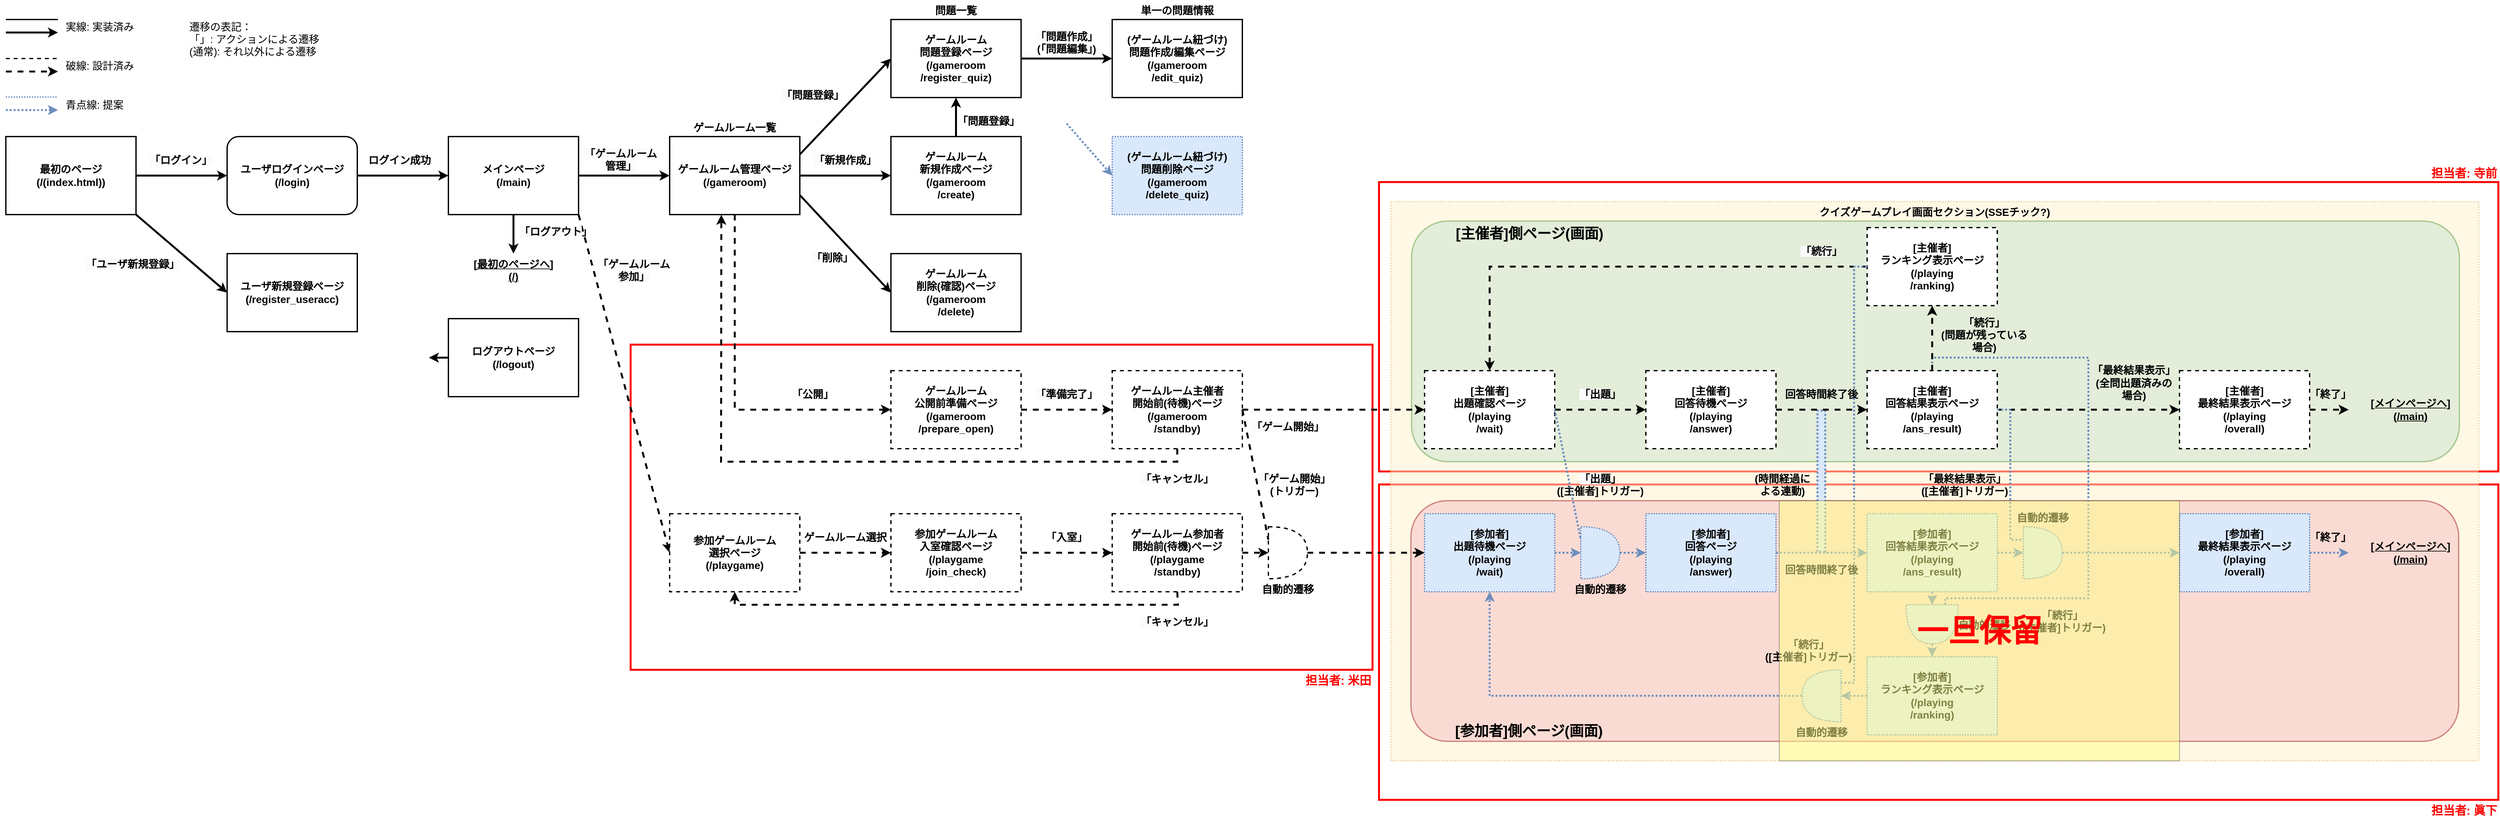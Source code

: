 <mxfile version="25.0.2">
  <diagram id="C5RBs43oDa-KdzZeNtuy" name="Page-1">
    <mxGraphModel dx="2271" dy="2485" grid="1" gridSize="10" guides="1" tooltips="1" connect="1" arrows="1" fold="1" page="1" pageScale="1" pageWidth="827" pageHeight="1169" math="0" shadow="0">
      <root>
        <mxCell id="WIyWlLk6GJQsqaUBKTNV-0" />
        <mxCell id="WIyWlLk6GJQsqaUBKTNV-1" parent="WIyWlLk6GJQsqaUBKTNV-0" />
        <mxCell id="FZ5FoiJzXnEfZKPJAAbQ-6" value="" style="rounded=0;whiteSpace=wrap;html=1;fillColor=none;strokeColor=#FF0000;strokeWidth=3;" vertex="1" parent="WIyWlLk6GJQsqaUBKTNV-1">
          <mxGeometry x="2190" y="615" width="1720" height="485" as="geometry" />
        </mxCell>
        <mxCell id="FZ5FoiJzXnEfZKPJAAbQ-7" value="" style="rounded=0;whiteSpace=wrap;html=1;fillColor=none;strokeColor=#FF0000;strokeWidth=3;" vertex="1" parent="WIyWlLk6GJQsqaUBKTNV-1">
          <mxGeometry x="2190" y="150" width="1720" height="445" as="geometry" />
        </mxCell>
        <mxCell id="FZ5FoiJzXnEfZKPJAAbQ-5" value="" style="rounded=0;whiteSpace=wrap;html=1;fillColor=none;strokeColor=#FF0000;strokeWidth=3;" vertex="1" parent="WIyWlLk6GJQsqaUBKTNV-1">
          <mxGeometry x="1040" y="400" width="1140" height="500" as="geometry" />
        </mxCell>
        <mxCell id="ZR14jFrq00qd8k6B1fgf-48" value="&lt;div&gt;クイズゲームプレイ画面セクション(SSEチック?)&lt;/div&gt;" style="rounded=0;whiteSpace=wrap;html=1;fontStyle=1;fontSize=16;strokeWidth=2;dashed=1;fillColor=#fff2cc;strokeColor=#d6b656;dashPattern=1 1;verticalAlign=top;connectable=1;editable=1;movable=1;resizable=1;rotatable=1;deletable=1;locked=0;metaEdit=0;dropTarget=0;opacity=50;" parent="WIyWlLk6GJQsqaUBKTNV-1" vertex="1">
          <mxGeometry x="2208" y="180" width="1672" height="860" as="geometry" />
        </mxCell>
        <mxCell id="ZR14jFrq00qd8k6B1fgf-110" value="&lt;span style=&quot;font-weight: 700; text-align: center;&quot;&gt;&lt;font style=&quot;font-size: 22px;&quot;&gt;　　　[参加者]側ページ(画面)&lt;/font&gt;&lt;/span&gt;" style="whiteSpace=wrap;html=1;fillColor=#f8cecc;strokeColor=#b85450;rounded=1;strokeWidth=2;opacity=66;perimeterSpacing=0;align=left;verticalAlign=bottom;" parent="WIyWlLk6GJQsqaUBKTNV-1" vertex="1">
          <mxGeometry x="2239" y="640" width="1610" height="370" as="geometry" />
        </mxCell>
        <mxCell id="ZR14jFrq00qd8k6B1fgf-109" value="&lt;span style=&quot;font-weight: 700; text-align: center;&quot;&gt;&lt;font style=&quot;font-size: 22px;&quot;&gt;　　　[主催者]側ページ(画面)&lt;/font&gt;&lt;/span&gt;" style="whiteSpace=wrap;html=1;fillColor=#d5e8d4;strokeColor=#82b366;rounded=1;strokeWidth=2;opacity=66;perimeterSpacing=0;align=left;verticalAlign=top;" parent="WIyWlLk6GJQsqaUBKTNV-1" vertex="1">
          <mxGeometry x="2240" y="210" width="1610" height="370" as="geometry" />
        </mxCell>
        <mxCell id="ZR14jFrq00qd8k6B1fgf-84" value="" style="endArrow=none;html=1;rounded=0;strokeWidth=3;dashed=1;fillColor=#dae8fc;strokeColor=#6c8ebf;dashPattern=1 1;endFill=0;entryX=0.5;entryY=0;entryDx=0;entryDy=0;exitX=0;exitY=0.25;exitDx=0;exitDy=0;exitPerimeter=0;" parent="WIyWlLk6GJQsqaUBKTNV-1" source="ZR14jFrq00qd8k6B1fgf-78" target="ZR14jFrq00qd8k6B1fgf-60" edge="1">
          <mxGeometry width="50" height="50" relative="1" as="geometry">
            <mxPoint x="3150" y="810" as="sourcePoint" />
            <mxPoint x="3050" y="420" as="targetPoint" />
            <Array as="points">
              <mxPoint x="3060" y="790" />
              <mxPoint x="3280" y="790" />
              <mxPoint x="3280" y="420" />
              <mxPoint x="3040" y="420" />
            </Array>
          </mxGeometry>
        </mxCell>
        <mxCell id="ZR14jFrq00qd8k6B1fgf-67" value="" style="endArrow=none;html=1;rounded=0;strokeWidth=3;dashed=1;fillColor=#dae8fc;strokeColor=#6c8ebf;dashPattern=1 1;endFill=0;shape=flexArrow;" parent="WIyWlLk6GJQsqaUBKTNV-1" edge="1">
          <mxGeometry width="50" height="50" relative="1" as="geometry">
            <mxPoint x="2869.7" y="720" as="sourcePoint" />
            <mxPoint x="2869.7" y="500" as="targetPoint" />
          </mxGeometry>
        </mxCell>
        <mxCell id="AtVpPJ6zDkACYOzKNUNn-0" value="最初のページ&lt;div&gt;(/(index.html))&lt;/div&gt;" style="rounded=0;whiteSpace=wrap;html=1;fontStyle=1;fontSize=16;strokeWidth=2;" parent="WIyWlLk6GJQsqaUBKTNV-1" vertex="1">
          <mxGeometry x="80" y="80" width="200" height="120" as="geometry" />
        </mxCell>
        <mxCell id="AtVpPJ6zDkACYOzKNUNn-1" value="メインページ&lt;div&gt;(/main)&lt;/div&gt;" style="rounded=0;whiteSpace=wrap;html=1;fontStyle=1;fontSize=16;strokeWidth=2;" parent="WIyWlLk6GJQsqaUBKTNV-1" vertex="1">
          <mxGeometry x="760" y="80" width="200" height="120" as="geometry" />
        </mxCell>
        <mxCell id="AtVpPJ6zDkACYOzKNUNn-2" value="" style="endArrow=classic;html=1;rounded=0;exitX=1;exitY=0.5;exitDx=0;exitDy=0;strokeWidth=3;entryX=0;entryY=0.5;entryDx=0;entryDy=0;" parent="WIyWlLk6GJQsqaUBKTNV-1" source="AtVpPJ6zDkACYOzKNUNn-0" target="AtVpPJ6zDkACYOzKNUNn-5" edge="1">
          <mxGeometry width="50" height="50" relative="1" as="geometry">
            <mxPoint x="440" y="240" as="sourcePoint" />
            <mxPoint x="380" y="130" as="targetPoint" />
          </mxGeometry>
        </mxCell>
        <mxCell id="AtVpPJ6zDkACYOzKNUNn-3" value="ユーザ新規登録ページ&lt;div&gt;(/register_useracc)&lt;/div&gt;" style="rounded=0;whiteSpace=wrap;html=1;fontStyle=1;fontSize=16;strokeWidth=2;" parent="WIyWlLk6GJQsqaUBKTNV-1" vertex="1">
          <mxGeometry x="420" y="260" width="200" height="120" as="geometry" />
        </mxCell>
        <mxCell id="AtVpPJ6zDkACYOzKNUNn-4" value="" style="endArrow=classic;html=1;rounded=0;exitX=1;exitY=1;exitDx=0;exitDy=0;entryX=0;entryY=0.5;entryDx=0;entryDy=0;strokeWidth=3;" parent="WIyWlLk6GJQsqaUBKTNV-1" source="AtVpPJ6zDkACYOzKNUNn-0" target="AtVpPJ6zDkACYOzKNUNn-3" edge="1">
          <mxGeometry width="50" height="50" relative="1" as="geometry">
            <mxPoint x="270" y="250" as="sourcePoint" />
            <mxPoint x="350" y="250" as="targetPoint" />
          </mxGeometry>
        </mxCell>
        <mxCell id="AtVpPJ6zDkACYOzKNUNn-5" value="&lt;span style=&quot;font-size: 16px;&quot;&gt;&lt;b&gt;ユーザログインページ&lt;/b&gt;&lt;/span&gt;&lt;br&gt;&lt;div style=&quot;font-size: 16px; font-weight: 700;&quot;&gt;(/login)&lt;/div&gt;" style="rounded=1;whiteSpace=wrap;html=1;strokeWidth=2;" parent="WIyWlLk6GJQsqaUBKTNV-1" vertex="1">
          <mxGeometry x="420" y="80" width="200" height="120" as="geometry" />
        </mxCell>
        <mxCell id="AtVpPJ6zDkACYOzKNUNn-6" value="" style="endArrow=classic;html=1;rounded=0;exitX=1;exitY=0.5;exitDx=0;exitDy=0;strokeWidth=3;entryX=0;entryY=0.5;entryDx=0;entryDy=0;" parent="WIyWlLk6GJQsqaUBKTNV-1" source="AtVpPJ6zDkACYOzKNUNn-5" target="AtVpPJ6zDkACYOzKNUNn-1" edge="1">
          <mxGeometry width="50" height="50" relative="1" as="geometry">
            <mxPoint x="580" y="129.55" as="sourcePoint" />
            <mxPoint x="660" y="129.55" as="targetPoint" />
          </mxGeometry>
        </mxCell>
        <mxCell id="AtVpPJ6zDkACYOzKNUNn-8" value="&lt;span style=&quot;color: rgb(0, 0, 0); font-family: Helvetica; font-size: 16px; font-style: normal; font-variant-ligatures: normal; font-variant-caps: normal; font-weight: 700; letter-spacing: normal; orphans: 2; text-indent: 0px; text-transform: none; widows: 2; word-spacing: 0px; -webkit-text-stroke-width: 0px; white-space: normal; background-color: rgb(251, 251, 251); text-decoration-thickness: initial; text-decoration-style: initial; text-decoration-color: initial; float: none; display: inline !important;&quot;&gt;「ログイン」&lt;/span&gt;" style="text;whiteSpace=wrap;html=1;align=center;" parent="WIyWlLk6GJQsqaUBKTNV-1" vertex="1">
          <mxGeometry x="283.5" y="100" width="130" height="30" as="geometry" />
        </mxCell>
        <mxCell id="AtVpPJ6zDkACYOzKNUNn-9" value="&lt;span style=&quot;color: rgb(0, 0, 0); font-family: Helvetica; font-size: 16px; font-style: normal; font-variant-ligatures: normal; font-variant-caps: normal; font-weight: 700; letter-spacing: normal; orphans: 2; text-indent: 0px; text-transform: none; widows: 2; word-spacing: 0px; -webkit-text-stroke-width: 0px; white-space: normal; background-color: rgb(251, 251, 251); text-decoration-thickness: initial; text-decoration-style: initial; text-decoration-color: initial; float: none; display: inline !important;&quot;&gt;「ユーザ新規登録」&lt;/span&gt;" style="text;whiteSpace=wrap;html=1;align=center;" parent="WIyWlLk6GJQsqaUBKTNV-1" vertex="1">
          <mxGeometry x="200" y="260" width="150" height="30" as="geometry" />
        </mxCell>
        <mxCell id="AtVpPJ6zDkACYOzKNUNn-11" value="&lt;span style=&quot;color: rgb(0, 0, 0); font-family: Helvetica; font-size: 16px; font-style: normal; font-variant-ligatures: normal; font-variant-caps: normal; font-weight: 700; letter-spacing: normal; orphans: 2; text-indent: 0px; text-transform: none; widows: 2; word-spacing: 0px; -webkit-text-stroke-width: 0px; white-space: normal; background-color: rgb(251, 251, 251); text-decoration-thickness: initial; text-decoration-style: initial; text-decoration-color: initial; float: none; display: inline !important;&quot;&gt;ログイン成功&lt;/span&gt;" style="text;whiteSpace=wrap;html=1;align=center;" parent="WIyWlLk6GJQsqaUBKTNV-1" vertex="1">
          <mxGeometry x="620" y="100" width="130" height="30" as="geometry" />
        </mxCell>
        <mxCell id="AtVpPJ6zDkACYOzKNUNn-12" value="" style="endArrow=classic;html=1;rounded=0;exitX=1;exitY=0.5;exitDx=0;exitDy=0;strokeWidth=3;entryX=0;entryY=0.5;entryDx=0;entryDy=0;" parent="WIyWlLk6GJQsqaUBKTNV-1" source="AtVpPJ6zDkACYOzKNUNn-1" target="AtVpPJ6zDkACYOzKNUNn-13" edge="1">
          <mxGeometry width="50" height="50" relative="1" as="geometry">
            <mxPoint x="1000" y="139.5" as="sourcePoint" />
            <mxPoint x="1080" y="140" as="targetPoint" />
          </mxGeometry>
        </mxCell>
        <mxCell id="AtVpPJ6zDkACYOzKNUNn-13" value="ゲームルーム管理ページ&lt;div&gt;(/gameroom)&lt;/div&gt;" style="rounded=0;whiteSpace=wrap;html=1;fontStyle=1;fontSize=16;strokeWidth=2;" parent="WIyWlLk6GJQsqaUBKTNV-1" vertex="1">
          <mxGeometry x="1100" y="80" width="200" height="120" as="geometry" />
        </mxCell>
        <mxCell id="AtVpPJ6zDkACYOzKNUNn-14" value="&lt;span style=&quot;color: rgb(0, 0, 0); font-family: Helvetica; font-size: 16px; font-style: normal; font-variant-ligatures: normal; font-variant-caps: normal; font-weight: 700; letter-spacing: normal; orphans: 2; text-indent: 0px; text-transform: none; widows: 2; word-spacing: 0px; -webkit-text-stroke-width: 0px; white-space: normal; background-color: rgb(251, 251, 251); text-decoration-thickness: initial; text-decoration-style: initial; text-decoration-color: initial; float: none; display: inline !important;&quot;&gt;「ゲームルーム&lt;/span&gt;&lt;div&gt;&lt;span style=&quot;color: rgb(0, 0, 0); font-family: Helvetica; font-size: 16px; font-style: normal; font-variant-ligatures: normal; font-variant-caps: normal; font-weight: 700; letter-spacing: normal; orphans: 2; text-indent: 0px; text-transform: none; widows: 2; word-spacing: 0px; -webkit-text-stroke-width: 0px; white-space: normal; background-color: rgb(251, 251, 251); text-decoration-thickness: initial; text-decoration-style: initial; text-decoration-color: initial; float: none; display: inline !important;&quot;&gt;管理」&lt;/span&gt;&lt;/div&gt;" style="text;whiteSpace=wrap;html=1;align=center;" parent="WIyWlLk6GJQsqaUBKTNV-1" vertex="1">
          <mxGeometry x="950" y="90" width="150" height="30" as="geometry" />
        </mxCell>
        <mxCell id="AtVpPJ6zDkACYOzKNUNn-15" value="" style="endArrow=classic;html=1;rounded=0;exitX=1;exitY=1;exitDx=0;exitDy=0;strokeWidth=3;dashed=1;entryX=0;entryY=0.5;entryDx=0;entryDy=0;" parent="WIyWlLk6GJQsqaUBKTNV-1" source="AtVpPJ6zDkACYOzKNUNn-1" target="ZR14jFrq00qd8k6B1fgf-0" edge="1">
          <mxGeometry width="50" height="50" relative="1" as="geometry">
            <mxPoint x="950" y="230" as="sourcePoint" />
            <mxPoint x="1100" y="600" as="targetPoint" />
          </mxGeometry>
        </mxCell>
        <mxCell id="AtVpPJ6zDkACYOzKNUNn-16" value="&lt;span style=&quot;color: rgb(0, 0, 0); font-family: Helvetica; font-size: 16px; font-style: normal; font-variant-ligatures: normal; font-variant-caps: normal; font-weight: 700; letter-spacing: normal; orphans: 2; text-indent: 0px; text-transform: none; widows: 2; word-spacing: 0px; -webkit-text-stroke-width: 0px; white-space: normal; background-color: rgb(251, 251, 251); text-decoration-thickness: initial; text-decoration-style: initial; text-decoration-color: initial; float: none; display: inline !important;&quot;&gt;「ゲームルーム&lt;/span&gt;&lt;div&gt;&lt;span style=&quot;color: rgb(0, 0, 0); font-family: Helvetica; font-size: 16px; font-style: normal; font-variant-ligatures: normal; font-variant-caps: normal; font-weight: 700; letter-spacing: normal; orphans: 2; text-indent: 0px; text-transform: none; widows: 2; word-spacing: 0px; -webkit-text-stroke-width: 0px; white-space: normal; background-color: rgb(251, 251, 251); text-decoration-thickness: initial; text-decoration-style: initial; text-decoration-color: initial; float: none; display: inline !important;&quot;&gt;参加」&lt;/span&gt;&lt;/div&gt;" style="text;whiteSpace=wrap;html=1;align=center;" parent="WIyWlLk6GJQsqaUBKTNV-1" vertex="1">
          <mxGeometry x="970" y="260" width="150" height="30" as="geometry" />
        </mxCell>
        <mxCell id="AtVpPJ6zDkACYOzKNUNn-17" value="" style="endArrow=classic;html=1;rounded=0;exitX=0.5;exitY=1;exitDx=0;exitDy=0;strokeWidth=3;" parent="WIyWlLk6GJQsqaUBKTNV-1" source="AtVpPJ6zDkACYOzKNUNn-1" edge="1">
          <mxGeometry width="50" height="50" relative="1" as="geometry">
            <mxPoint x="810" y="279" as="sourcePoint" />
            <mxPoint x="860" y="260" as="targetPoint" />
          </mxGeometry>
        </mxCell>
        <mxCell id="AtVpPJ6zDkACYOzKNUNn-18" value="&lt;span style=&quot;color: rgb(0, 0, 0); font-family: Helvetica; font-size: 16px; font-style: normal; font-variant-ligatures: normal; font-variant-caps: normal; font-weight: 700; letter-spacing: normal; orphans: 2; text-indent: 0px; text-transform: none; widows: 2; word-spacing: 0px; -webkit-text-stroke-width: 0px; white-space: normal; background-color: rgb(251, 251, 251); text-decoration-thickness: initial; text-decoration-style: initial; text-decoration-color: initial; float: none; display: inline !important;&quot;&gt;「ログアウト&lt;/span&gt;&lt;span style=&quot;font-size: 16px; font-weight: 700;&quot;&gt;」&lt;/span&gt;" style="text;whiteSpace=wrap;html=1;align=center;" parent="WIyWlLk6GJQsqaUBKTNV-1" vertex="1">
          <mxGeometry x="850" y="210" width="150" height="30" as="geometry" />
        </mxCell>
        <mxCell id="AtVpPJ6zDkACYOzKNUNn-19" value="ログアウトページ&lt;div&gt;(/logout)&lt;/div&gt;" style="rounded=0;whiteSpace=wrap;html=1;fontStyle=1;fontSize=16;strokeWidth=2;" parent="WIyWlLk6GJQsqaUBKTNV-1" vertex="1">
          <mxGeometry x="760" y="360" width="200" height="120" as="geometry" />
        </mxCell>
        <mxCell id="AtVpPJ6zDkACYOzKNUNn-20" value="" style="endArrow=classic;html=1;rounded=0;exitX=0;exitY=0.5;exitDx=0;exitDy=0;strokeWidth=3;" parent="WIyWlLk6GJQsqaUBKTNV-1" source="AtVpPJ6zDkACYOzKNUNn-19" edge="1">
          <mxGeometry width="50" height="50" relative="1" as="geometry">
            <mxPoint x="730" y="300" as="sourcePoint" />
            <mxPoint x="730" y="420" as="targetPoint" />
          </mxGeometry>
        </mxCell>
        <mxCell id="AtVpPJ6zDkACYOzKNUNn-21" value="&lt;span style=&quot;font-size: 16px;&quot;&gt;&lt;b&gt;[最初のページへ]&lt;/b&gt;&lt;/span&gt;&lt;div&gt;&lt;span style=&quot;font-size: 16px;&quot;&gt;&lt;b&gt;(/)&lt;/b&gt;&lt;/span&gt;&lt;/div&gt;" style="text;whiteSpace=wrap;html=1;align=center;fontStyle=4" parent="WIyWlLk6GJQsqaUBKTNV-1" vertex="1">
          <mxGeometry x="785" y="260" width="150" height="30" as="geometry" />
        </mxCell>
        <mxCell id="AtVpPJ6zDkACYOzKNUNn-22" value="" style="endArrow=classic;html=1;rounded=0;exitX=1;exitY=0.5;exitDx=0;exitDy=0;strokeWidth=3;" parent="WIyWlLk6GJQsqaUBKTNV-1" source="AtVpPJ6zDkACYOzKNUNn-13" edge="1">
          <mxGeometry width="50" height="50" relative="1" as="geometry">
            <mxPoint x="1300" y="140" as="sourcePoint" />
            <mxPoint x="1440" y="140" as="targetPoint" />
          </mxGeometry>
        </mxCell>
        <mxCell id="AtVpPJ6zDkACYOzKNUNn-23" value="&lt;span style=&quot;color: rgb(0, 0, 0); font-family: Helvetica; font-size: 16px; font-style: normal; font-variant-ligatures: normal; font-variant-caps: normal; font-weight: 700; letter-spacing: normal; orphans: 2; text-indent: 0px; text-transform: none; widows: 2; word-spacing: 0px; -webkit-text-stroke-width: 0px; white-space: normal; background-color: rgb(251, 251, 251); text-decoration-thickness: initial; text-decoration-style: initial; text-decoration-color: initial; float: none; display: inline !important;&quot;&gt;「新規作成&lt;/span&gt;&lt;span style=&quot;font-size: 16px; font-weight: 700;&quot;&gt;」&lt;/span&gt;" style="text;whiteSpace=wrap;html=1;align=center;" parent="WIyWlLk6GJQsqaUBKTNV-1" vertex="1">
          <mxGeometry x="1300" y="100" width="140" height="30" as="geometry" />
        </mxCell>
        <mxCell id="AtVpPJ6zDkACYOzKNUNn-24" value="" style="endArrow=classic;html=1;rounded=0;strokeWidth=3;exitX=1;exitY=0.75;exitDx=0;exitDy=0;entryX=0;entryY=0.5;entryDx=0;entryDy=0;" parent="WIyWlLk6GJQsqaUBKTNV-1" source="AtVpPJ6zDkACYOzKNUNn-13" target="AtVpPJ6zDkACYOzKNUNn-37" edge="1">
          <mxGeometry width="50" height="50" relative="1" as="geometry">
            <mxPoint x="1300" y="280" as="sourcePoint" />
            <mxPoint x="1440" y="280" as="targetPoint" />
          </mxGeometry>
        </mxCell>
        <mxCell id="AtVpPJ6zDkACYOzKNUNn-25" value="&lt;span style=&quot;color: rgb(0, 0, 0); font-family: Helvetica; font-size: 16px; font-style: normal; font-variant-ligatures: normal; font-variant-caps: normal; font-weight: 700; letter-spacing: normal; orphans: 2; text-indent: 0px; text-transform: none; widows: 2; word-spacing: 0px; -webkit-text-stroke-width: 0px; white-space: normal; background-color: rgb(251, 251, 251); text-decoration-thickness: initial; text-decoration-style: initial; text-decoration-color: initial; float: none; display: inline !important;&quot;&gt;「削除&lt;/span&gt;&lt;span style=&quot;font-size: 16px; font-weight: 700;&quot;&gt;」&lt;/span&gt;" style="text;whiteSpace=wrap;html=1;align=center;" parent="WIyWlLk6GJQsqaUBKTNV-1" vertex="1">
          <mxGeometry x="1280" y="250" width="140" height="30" as="geometry" />
        </mxCell>
        <mxCell id="AtVpPJ6zDkACYOzKNUNn-26" value="" style="endArrow=classic;html=1;rounded=0;exitX=0.5;exitY=1;exitDx=0;exitDy=0;strokeWidth=3;dashed=1;entryX=0;entryY=0.5;entryDx=0;entryDy=0;" parent="WIyWlLk6GJQsqaUBKTNV-1" source="AtVpPJ6zDkACYOzKNUNn-13" target="AtVpPJ6zDkACYOzKNUNn-29" edge="1">
          <mxGeometry width="50" height="50" relative="1" as="geometry">
            <mxPoint x="1300" y="330" as="sourcePoint" />
            <mxPoint x="1440" y="390" as="targetPoint" />
            <Array as="points">
              <mxPoint x="1200" y="500" />
            </Array>
          </mxGeometry>
        </mxCell>
        <mxCell id="AtVpPJ6zDkACYOzKNUNn-27" value="&lt;span style=&quot;color: rgb(0, 0, 0); font-family: Helvetica; font-size: 16px; font-style: normal; font-variant-ligatures: normal; font-variant-caps: normal; font-weight: 700; letter-spacing: normal; orphans: 2; text-indent: 0px; text-transform: none; widows: 2; word-spacing: 0px; -webkit-text-stroke-width: 0px; white-space: normal; background-color: rgb(251, 251, 251); text-decoration-thickness: initial; text-decoration-style: initial; text-decoration-color: initial; float: none; display: inline !important;&quot;&gt;「公開&lt;/span&gt;&lt;span style=&quot;font-size: 16px; font-weight: 700;&quot;&gt;」&lt;/span&gt;" style="text;whiteSpace=wrap;html=1;align=center;" parent="WIyWlLk6GJQsqaUBKTNV-1" vertex="1">
          <mxGeometry x="1250" y="460" width="140" height="30" as="geometry" />
        </mxCell>
        <mxCell id="AtVpPJ6zDkACYOzKNUNn-28" value="ゲームルーム&lt;div&gt;新規作成ページ&lt;div&gt;(/gameroom&lt;/div&gt;&lt;div&gt;/create)&lt;/div&gt;&lt;/div&gt;" style="rounded=0;whiteSpace=wrap;html=1;fontStyle=1;fontSize=16;strokeWidth=2;" parent="WIyWlLk6GJQsqaUBKTNV-1" vertex="1">
          <mxGeometry x="1440" y="80" width="200" height="120" as="geometry" />
        </mxCell>
        <mxCell id="AtVpPJ6zDkACYOzKNUNn-29" value="ゲームルーム&lt;div&gt;公開前準備ページ&lt;br&gt;&lt;div&gt;(/gameroom&lt;/div&gt;&lt;div&gt;/prepare_open)&lt;/div&gt;&lt;/div&gt;" style="rounded=0;whiteSpace=wrap;html=1;fontStyle=1;fontSize=16;strokeWidth=2;dashed=1;" parent="WIyWlLk6GJQsqaUBKTNV-1" vertex="1">
          <mxGeometry x="1440" y="440" width="200" height="120" as="geometry" />
        </mxCell>
        <mxCell id="AtVpPJ6zDkACYOzKNUNn-30" value="ゲームルーム主催者&lt;div&gt;開始前(待機)ページ&lt;br&gt;&lt;div&gt;(/gameroom&lt;/div&gt;&lt;div&gt;/standby)&lt;/div&gt;&lt;/div&gt;" style="rounded=0;whiteSpace=wrap;html=1;fontStyle=1;fontSize=16;strokeWidth=2;dashed=1;" parent="WIyWlLk6GJQsqaUBKTNV-1" vertex="1">
          <mxGeometry x="1780" y="440" width="200" height="120" as="geometry" />
        </mxCell>
        <mxCell id="AtVpPJ6zDkACYOzKNUNn-31" value="" style="endArrow=classic;html=1;rounded=0;strokeWidth=3;dashed=1;entryX=0;entryY=0.5;entryDx=0;entryDy=0;exitX=1;exitY=0.5;exitDx=0;exitDy=0;" parent="WIyWlLk6GJQsqaUBKTNV-1" source="AtVpPJ6zDkACYOzKNUNn-29" target="AtVpPJ6zDkACYOzKNUNn-30" edge="1">
          <mxGeometry width="50" height="50" relative="1" as="geometry">
            <mxPoint x="1310" y="390" as="sourcePoint" />
            <mxPoint x="1450" y="390" as="targetPoint" />
          </mxGeometry>
        </mxCell>
        <mxCell id="AtVpPJ6zDkACYOzKNUNn-32" value="&lt;span style=&quot;color: rgb(0, 0, 0); font-family: Helvetica; font-size: 16px; font-style: normal; font-variant-ligatures: normal; font-variant-caps: normal; font-weight: 700; letter-spacing: normal; orphans: 2; text-indent: 0px; text-transform: none; widows: 2; word-spacing: 0px; -webkit-text-stroke-width: 0px; white-space: normal; background-color: rgb(251, 251, 251); text-decoration-thickness: initial; text-decoration-style: initial; text-decoration-color: initial; float: none; display: inline !important;&quot;&gt;「準備完了&lt;/span&gt;&lt;span style=&quot;font-size: 16px; font-weight: 700;&quot;&gt;」&lt;/span&gt;" style="text;whiteSpace=wrap;html=1;align=center;" parent="WIyWlLk6GJQsqaUBKTNV-1" vertex="1">
          <mxGeometry x="1640" y="460" width="140" height="30" as="geometry" />
        </mxCell>
        <mxCell id="AtVpPJ6zDkACYOzKNUNn-33" value="" style="endArrow=classic;html=1;rounded=0;strokeWidth=3;dashed=1;exitX=1;exitY=0.5;exitDx=0;exitDy=0;entryX=0;entryY=0.5;entryDx=0;entryDy=0;" parent="WIyWlLk6GJQsqaUBKTNV-1" source="AtVpPJ6zDkACYOzKNUNn-30" target="pH4CJCZ5LqVkKEiUWvyl-15" edge="1">
          <mxGeometry width="50" height="50" relative="1" as="geometry">
            <mxPoint x="2040" y="490.48" as="sourcePoint" />
            <mxPoint x="2120" y="500" as="targetPoint" />
          </mxGeometry>
        </mxCell>
        <mxCell id="AtVpPJ6zDkACYOzKNUNn-34" value="&lt;span style=&quot;color: rgb(0, 0, 0); font-family: Helvetica; font-size: 16px; font-style: normal; font-variant-ligatures: normal; font-variant-caps: normal; font-weight: 700; letter-spacing: normal; orphans: 2; text-indent: 0px; text-transform: none; widows: 2; word-spacing: 0px; -webkit-text-stroke-width: 0px; white-space: normal; background-color: rgb(251, 251, 251); text-decoration-thickness: initial; text-decoration-style: initial; text-decoration-color: initial; float: none; display: inline !important;&quot;&gt;「ゲーム開始&lt;/span&gt;&lt;span style=&quot;font-size: 16px; font-weight: 700;&quot;&gt;」&lt;/span&gt;" style="text;whiteSpace=wrap;html=1;align=center;" parent="WIyWlLk6GJQsqaUBKTNV-1" vertex="1">
          <mxGeometry x="1980" y="510" width="140" height="30" as="geometry" />
        </mxCell>
        <mxCell id="AtVpPJ6zDkACYOzKNUNn-36" value="&lt;span style=&quot;color: rgb(0, 0, 0); font-family: Helvetica; font-size: 16px; font-style: normal; font-variant-ligatures: normal; font-variant-caps: normal; font-weight: 700; letter-spacing: normal; orphans: 2; text-indent: 0px; text-transform: none; widows: 2; word-spacing: 0px; -webkit-text-stroke-width: 0px; white-space: normal; background-color: rgb(251, 251, 251); text-decoration-thickness: initial; text-decoration-style: initial; text-decoration-color: initial; float: none; display: inline !important;&quot;&gt;「キャンセル&lt;/span&gt;&lt;span style=&quot;font-size: 16px; font-weight: 700;&quot;&gt;」&lt;/span&gt;" style="text;whiteSpace=wrap;html=1;align=center;" parent="WIyWlLk6GJQsqaUBKTNV-1" vertex="1">
          <mxGeometry x="1810" y="590" width="140" height="30" as="geometry" />
        </mxCell>
        <mxCell id="AtVpPJ6zDkACYOzKNUNn-37" value="ゲームルーム&lt;div&gt;削除(確認)ページ&lt;br&gt;&lt;div&gt;(/gameroom&lt;/div&gt;&lt;div&gt;/delete)&lt;/div&gt;&lt;/div&gt;" style="rounded=0;whiteSpace=wrap;html=1;fontStyle=1;fontSize=16;strokeWidth=2;" parent="WIyWlLk6GJQsqaUBKTNV-1" vertex="1">
          <mxGeometry x="1440" y="260" width="200" height="120" as="geometry" />
        </mxCell>
        <mxCell id="AtVpPJ6zDkACYOzKNUNn-39" value="" style="endArrow=classic;html=1;rounded=0;exitX=0;exitY=0.25;exitDx=0;exitDy=0;strokeWidth=3;entryX=0;entryY=0.5;entryDx=0;entryDy=0;" parent="WIyWlLk6GJQsqaUBKTNV-1" source="AtVpPJ6zDkACYOzKNUNn-23" target="AtVpPJ6zDkACYOzKNUNn-42" edge="1">
          <mxGeometry width="50" height="50" relative="1" as="geometry">
            <mxPoint x="1250" y="50" as="sourcePoint" />
            <mxPoint x="1440" as="targetPoint" />
          </mxGeometry>
        </mxCell>
        <mxCell id="AtVpPJ6zDkACYOzKNUNn-41" value="&lt;span style=&quot;color: rgb(0, 0, 0); font-family: Helvetica; font-size: 16px; font-style: normal; font-variant-ligatures: normal; font-variant-caps: normal; font-weight: 700; letter-spacing: normal; orphans: 2; text-indent: 0px; text-transform: none; widows: 2; word-spacing: 0px; -webkit-text-stroke-width: 0px; white-space: normal; background-color: rgb(251, 251, 251); text-decoration-thickness: initial; text-decoration-style: initial; text-decoration-color: initial; float: none; display: inline !important;&quot;&gt;「問題登録&lt;/span&gt;&lt;span style=&quot;font-size: 16px; font-weight: 700;&quot;&gt;」&lt;/span&gt;" style="text;whiteSpace=wrap;html=1;align=center;" parent="WIyWlLk6GJQsqaUBKTNV-1" vertex="1">
          <mxGeometry x="1250" width="140" height="30" as="geometry" />
        </mxCell>
        <object label="ゲームルーム&lt;div&gt;問題登録ページ&lt;div&gt;(/gameroom&lt;/div&gt;&lt;div&gt;/register_quiz)&lt;/div&gt;&lt;/div&gt;" URL_GameRoom="/gameroom" id="AtVpPJ6zDkACYOzKNUNn-42">
          <mxCell style="rounded=0;whiteSpace=wrap;html=1;fontStyle=1;fontSize=16;strokeWidth=2;" parent="WIyWlLk6GJQsqaUBKTNV-1" vertex="1">
            <mxGeometry x="1440" y="-100" width="200" height="120" as="geometry" />
          </mxCell>
        </object>
        <mxCell id="AtVpPJ6zDkACYOzKNUNn-43" value="" style="endArrow=classic;html=1;rounded=0;exitX=0.5;exitY=0;exitDx=0;exitDy=0;strokeWidth=3;entryX=0.5;entryY=1;entryDx=0;entryDy=0;" parent="WIyWlLk6GJQsqaUBKTNV-1" source="AtVpPJ6zDkACYOzKNUNn-28" target="AtVpPJ6zDkACYOzKNUNn-42" edge="1">
          <mxGeometry width="50" height="50" relative="1" as="geometry">
            <mxPoint x="1310" y="118" as="sourcePoint" />
            <mxPoint x="1450" y="10" as="targetPoint" />
          </mxGeometry>
        </mxCell>
        <mxCell id="AtVpPJ6zDkACYOzKNUNn-44" value="&lt;span style=&quot;color: rgb(0, 0, 0); font-family: Helvetica; font-size: 16px; font-style: normal; font-variant-ligatures: normal; font-variant-caps: normal; font-weight: 700; letter-spacing: normal; orphans: 2; text-indent: 0px; text-transform: none; widows: 2; word-spacing: 0px; -webkit-text-stroke-width: 0px; white-space: normal; background-color: rgb(251, 251, 251); text-decoration-thickness: initial; text-decoration-style: initial; text-decoration-color: initial; float: none; display: inline !important;&quot;&gt;「問題登録&lt;/span&gt;&lt;span style=&quot;font-size: 16px; font-weight: 700;&quot;&gt;」&lt;/span&gt;" style="text;whiteSpace=wrap;html=1;align=center;" parent="WIyWlLk6GJQsqaUBKTNV-1" vertex="1">
          <mxGeometry x="1520" y="40" width="140" height="30" as="geometry" />
        </mxCell>
        <mxCell id="pH4CJCZ5LqVkKEiUWvyl-0" value="" style="endArrow=classic;html=1;rounded=0;exitX=1;exitY=0.5;exitDx=0;exitDy=0;strokeWidth=3;" parent="WIyWlLk6GJQsqaUBKTNV-1" edge="1">
          <mxGeometry width="50" height="50" relative="1" as="geometry">
            <mxPoint x="80" y="-80" as="sourcePoint" />
            <mxPoint x="160" y="-80" as="targetPoint" />
          </mxGeometry>
        </mxCell>
        <mxCell id="pH4CJCZ5LqVkKEiUWvyl-1" value="" style="endArrow=none;html=1;rounded=0;exitX=1;exitY=0.5;exitDx=0;exitDy=0;strokeWidth=2;endFill=0;" parent="WIyWlLk6GJQsqaUBKTNV-1" edge="1">
          <mxGeometry width="50" height="50" relative="1" as="geometry">
            <mxPoint x="80" y="-100" as="sourcePoint" />
            <mxPoint x="160" y="-100" as="targetPoint" />
          </mxGeometry>
        </mxCell>
        <mxCell id="pH4CJCZ5LqVkKEiUWvyl-2" value="" style="endArrow=classic;html=1;rounded=0;exitX=1;exitY=0.5;exitDx=0;exitDy=0;strokeWidth=3;curved=0;shadow=0;flowAnimation=0;jumpStyle=none;dashed=1;" parent="WIyWlLk6GJQsqaUBKTNV-1" edge="1">
          <mxGeometry width="50" height="50" relative="1" as="geometry">
            <mxPoint x="80" y="-20" as="sourcePoint" />
            <mxPoint x="160" y="-20" as="targetPoint" />
          </mxGeometry>
        </mxCell>
        <mxCell id="pH4CJCZ5LqVkKEiUWvyl-3" value="" style="endArrow=none;html=1;rounded=0;exitX=1;exitY=0.5;exitDx=0;exitDy=0;strokeWidth=2;endFill=0;curved=0;targetPerimeterSpacing=3;shadow=0;flowAnimation=0;jumpStyle=none;dashed=1;" parent="WIyWlLk6GJQsqaUBKTNV-1" edge="1">
          <mxGeometry width="50" height="50" relative="1" as="geometry">
            <mxPoint x="80" y="-40" as="sourcePoint" />
            <mxPoint x="160" y="-40" as="targetPoint" />
          </mxGeometry>
        </mxCell>
        <mxCell id="pH4CJCZ5LqVkKEiUWvyl-4" value="" style="endArrow=classic;html=1;rounded=0;exitX=1;exitY=0.5;exitDx=0;exitDy=0;strokeWidth=3;curved=0;shadow=0;flowAnimation=0;jumpStyle=none;dashed=1;dashPattern=1 1;fillColor=#dae8fc;strokeColor=#6c8ebf;" parent="WIyWlLk6GJQsqaUBKTNV-1" edge="1">
          <mxGeometry width="50" height="50" relative="1" as="geometry">
            <mxPoint x="80" y="39.29" as="sourcePoint" />
            <mxPoint x="160" y="39.29" as="targetPoint" />
          </mxGeometry>
        </mxCell>
        <mxCell id="pH4CJCZ5LqVkKEiUWvyl-5" value="" style="endArrow=none;html=1;rounded=0;exitX=1;exitY=0.5;exitDx=0;exitDy=0;strokeWidth=2;endFill=0;curved=0;targetPerimeterSpacing=3;shadow=0;flowAnimation=0;jumpStyle=none;dashed=1;dashPattern=1 1;fillColor=#dae8fc;strokeColor=#6c8ebf;" parent="WIyWlLk6GJQsqaUBKTNV-1" edge="1">
          <mxGeometry width="50" height="50" relative="1" as="geometry">
            <mxPoint x="80" y="19.29" as="sourcePoint" />
            <mxPoint x="160" y="19.29" as="targetPoint" />
          </mxGeometry>
        </mxCell>
        <mxCell id="pH4CJCZ5LqVkKEiUWvyl-6" value="&lt;span style=&quot;color: rgb(0, 0, 0); font-family: Helvetica; font-size: 16px; font-style: normal; font-variant-ligatures: normal; font-variant-caps: normal; letter-spacing: normal; orphans: 2; text-indent: 0px; text-transform: none; widows: 2; word-spacing: 0px; -webkit-text-stroke-width: 0px; white-space: normal; background-color: rgb(251, 251, 251); text-decoration-thickness: initial; text-decoration-style: initial; text-decoration-color: initial; float: none; display: inline !important;&quot;&gt;実線: 実装済み&lt;/span&gt;" style="text;whiteSpace=wrap;html=1;align=left;" parent="WIyWlLk6GJQsqaUBKTNV-1" vertex="1">
          <mxGeometry x="170" y="-105" width="170" height="30" as="geometry" />
        </mxCell>
        <mxCell id="pH4CJCZ5LqVkKEiUWvyl-7" value="&lt;span style=&quot;color: rgb(0, 0, 0); font-family: Helvetica; font-size: 16px; font-style: normal; font-variant-ligatures: normal; font-variant-caps: normal; letter-spacing: normal; orphans: 2; text-indent: 0px; text-transform: none; widows: 2; word-spacing: 0px; -webkit-text-stroke-width: 0px; white-space: normal; background-color: rgb(251, 251, 251); text-decoration-thickness: initial; text-decoration-style: initial; text-decoration-color: initial; float: none; display: inline !important;&quot;&gt;破線: 設計済み&lt;/span&gt;" style="text;whiteSpace=wrap;html=1;align=left;" parent="WIyWlLk6GJQsqaUBKTNV-1" vertex="1">
          <mxGeometry x="170" y="-45" width="160" height="30" as="geometry" />
        </mxCell>
        <mxCell id="pH4CJCZ5LqVkKEiUWvyl-8" value="&lt;span style=&quot;color: rgb(0, 0, 0); font-family: Helvetica; font-size: 16px; font-style: normal; font-variant-ligatures: normal; font-variant-caps: normal; letter-spacing: normal; orphans: 2; text-indent: 0px; text-transform: none; widows: 2; word-spacing: 0px; -webkit-text-stroke-width: 0px; white-space: normal; background-color: rgb(251, 251, 251); text-decoration-thickness: initial; text-decoration-style: initial; text-decoration-color: initial; float: none; display: inline !important;&quot;&gt;青点線: 提案&lt;/span&gt;" style="text;whiteSpace=wrap;html=1;align=left;" parent="WIyWlLk6GJQsqaUBKTNV-1" vertex="1">
          <mxGeometry x="170" y="15" width="160" height="30" as="geometry" />
        </mxCell>
        <mxCell id="pH4CJCZ5LqVkKEiUWvyl-9" value="" style="endArrow=classic;html=1;rounded=0;exitX=1;exitY=0.5;exitDx=0;exitDy=0;strokeWidth=3;entryX=0;entryY=0.5;entryDx=0;entryDy=0;" parent="WIyWlLk6GJQsqaUBKTNV-1" source="AtVpPJ6zDkACYOzKNUNn-42" target="pH4CJCZ5LqVkKEiUWvyl-10" edge="1">
          <mxGeometry width="50" height="50" relative="1" as="geometry">
            <mxPoint x="1710" as="sourcePoint" />
            <mxPoint x="1720" y="-40" as="targetPoint" />
          </mxGeometry>
        </mxCell>
        <mxCell id="pH4CJCZ5LqVkKEiUWvyl-10" value="&lt;div&gt;(ゲームルーム紐づけ)&lt;br&gt;問題作成/編集ページ&lt;div&gt;(/gameroom&lt;/div&gt;&lt;div&gt;/edit_quiz)&lt;/div&gt;&lt;/div&gt;" style="rounded=0;whiteSpace=wrap;html=1;fontStyle=1;fontSize=16;strokeWidth=2;" parent="WIyWlLk6GJQsqaUBKTNV-1" vertex="1">
          <mxGeometry x="1780" y="-100" width="200" height="120" as="geometry" />
        </mxCell>
        <mxCell id="pH4CJCZ5LqVkKEiUWvyl-11" value="&lt;span style=&quot;color: rgb(0, 0, 0); font-family: Helvetica; font-size: 16px; font-style: normal; font-variant-ligatures: normal; font-variant-caps: normal; font-weight: 700; letter-spacing: normal; orphans: 2; text-indent: 0px; text-transform: none; widows: 2; word-spacing: 0px; -webkit-text-stroke-width: 0px; white-space: normal; background-color: rgb(251, 251, 251); text-decoration-thickness: initial; text-decoration-style: initial; text-decoration-color: initial; float: none; display: inline !important;&quot;&gt;「問題作成&lt;/span&gt;&lt;span style=&quot;font-size: 16px; font-weight: 700;&quot;&gt;」&lt;/span&gt;&lt;div&gt;&lt;span style=&quot;font-size: 16px; font-weight: 700;&quot;&gt;(「問題編集」)&lt;/span&gt;&lt;/div&gt;" style="text;whiteSpace=wrap;html=1;align=center;" parent="WIyWlLk6GJQsqaUBKTNV-1" vertex="1">
          <mxGeometry x="1640" y="-90" width="140" height="45" as="geometry" />
        </mxCell>
        <mxCell id="pH4CJCZ5LqVkKEiUWvyl-12" value="&lt;span style=&quot;font-size: 16px;&quot;&gt;遷移の表記：&lt;/span&gt;&lt;div&gt;&lt;span style=&quot;font-size: 16px;&quot;&gt;「」: アクションによる遷移&lt;/span&gt;&lt;/div&gt;&lt;div&gt;&lt;span style=&quot;font-size: 16px;&quot;&gt;(通常): それ以外による遷移&lt;/span&gt;&lt;/div&gt;&lt;div&gt;&lt;span style=&quot;font-size: 16px;&quot;&gt;&lt;br&gt;&lt;/span&gt;&lt;/div&gt;" style="text;whiteSpace=wrap;html=1;align=left;" parent="WIyWlLk6GJQsqaUBKTNV-1" vertex="1">
          <mxGeometry x="360" y="-105" width="260" height="30" as="geometry" />
        </mxCell>
        <mxCell id="pH4CJCZ5LqVkKEiUWvyl-13" value="" style="endArrow=classic;html=1;rounded=0;exitX=0.5;exitY=1;exitDx=0;exitDy=0;strokeWidth=3;dashed=1;entryX=0.397;entryY=1.002;entryDx=0;entryDy=0;entryPerimeter=0;" parent="WIyWlLk6GJQsqaUBKTNV-1" source="AtVpPJ6zDkACYOzKNUNn-30" target="AtVpPJ6zDkACYOzKNUNn-13" edge="1">
          <mxGeometry width="50" height="50" relative="1" as="geometry">
            <mxPoint x="1680" y="690" as="sourcePoint" />
            <mxPoint x="1820" y="690" as="targetPoint" />
            <Array as="points">
              <mxPoint x="1880" y="580" />
              <mxPoint x="1179" y="580" />
            </Array>
          </mxGeometry>
        </mxCell>
        <mxCell id="pH4CJCZ5LqVkKEiUWvyl-15" value="[主催者]&lt;div&gt;出題確認ページ&lt;/div&gt;&lt;div&gt;(/playing&lt;/div&gt;&lt;div&gt;/wait)&lt;/div&gt;" style="rounded=0;whiteSpace=wrap;html=1;fontStyle=1;fontSize=16;strokeWidth=2;dashed=1;" parent="WIyWlLk6GJQsqaUBKTNV-1" vertex="1">
          <mxGeometry x="2260" y="440" width="200" height="120" as="geometry" />
        </mxCell>
        <mxCell id="pH4CJCZ5LqVkKEiUWvyl-16" value="" style="endArrow=classic;html=1;rounded=0;strokeWidth=3;dashed=1;fillColor=#dae8fc;strokeColor=#6c8ebf;dashPattern=1 1;entryX=0;entryY=0.5;entryDx=0;entryDy=0;" parent="WIyWlLk6GJQsqaUBKTNV-1" target="pH4CJCZ5LqVkKEiUWvyl-17" edge="1">
          <mxGeometry width="50" height="50" relative="1" as="geometry">
            <mxPoint x="1710" y="60" as="sourcePoint" />
            <mxPoint x="1770" y="120" as="targetPoint" />
          </mxGeometry>
        </mxCell>
        <mxCell id="pH4CJCZ5LqVkKEiUWvyl-17" value="(ゲームルーム紐づけ)&lt;br&gt;問題削除ページ&lt;div&gt;(/gameroom&lt;/div&gt;&lt;div&gt;/&lt;span style=&quot;background-color: initial;&quot;&gt;delete_quiz)&lt;/span&gt;&lt;/div&gt;" style="rounded=0;whiteSpace=wrap;html=1;fontStyle=1;fontSize=16;strokeWidth=2;dashed=1;fillColor=#dae8fc;strokeColor=#6c8ebf;dashPattern=1 1;" parent="WIyWlLk6GJQsqaUBKTNV-1" vertex="1">
          <mxGeometry x="1780" y="80" width="200" height="120" as="geometry" />
        </mxCell>
        <mxCell id="pH4CJCZ5LqVkKEiUWvyl-20" value="&lt;span style=&quot;font-size: 16px; font-weight: 700;&quot;&gt;ゲームルーム一覧&lt;/span&gt;" style="text;whiteSpace=wrap;html=1;align=center;" parent="WIyWlLk6GJQsqaUBKTNV-1" vertex="1">
          <mxGeometry x="1130" y="50" width="140" height="30" as="geometry" />
        </mxCell>
        <mxCell id="pH4CJCZ5LqVkKEiUWvyl-21" value="&lt;span style=&quot;font-size: 16px; font-weight: 700;&quot;&gt;問題一覧&lt;/span&gt;" style="text;whiteSpace=wrap;html=1;align=center;" parent="WIyWlLk6GJQsqaUBKTNV-1" vertex="1">
          <mxGeometry x="1470" y="-130" width="140" height="30" as="geometry" />
        </mxCell>
        <mxCell id="pH4CJCZ5LqVkKEiUWvyl-22" value="&lt;span style=&quot;font-size: 16px; font-weight: 700;&quot;&gt;単一の問題情報&lt;/span&gt;" style="text;whiteSpace=wrap;html=1;align=center;" parent="WIyWlLk6GJQsqaUBKTNV-1" vertex="1">
          <mxGeometry x="1810" y="-130" width="140" height="30" as="geometry" />
        </mxCell>
        <mxCell id="ZR14jFrq00qd8k6B1fgf-0" value="参加ゲームルーム&lt;div&gt;選択ページ&lt;/div&gt;&lt;div&gt;(/playgame)&lt;/div&gt;" style="rounded=0;whiteSpace=wrap;html=1;fontStyle=1;fontSize=16;strokeWidth=2;dashed=1;" parent="WIyWlLk6GJQsqaUBKTNV-1" vertex="1">
          <mxGeometry x="1100" y="660" width="200" height="120" as="geometry" />
        </mxCell>
        <mxCell id="ZR14jFrq00qd8k6B1fgf-1" value="" style="endArrow=classic;html=1;rounded=0;strokeWidth=3;dashed=1;entryX=0;entryY=0.5;entryDx=0;entryDy=0;exitX=1;exitY=0.5;exitDx=0;exitDy=0;" parent="WIyWlLk6GJQsqaUBKTNV-1" source="ZR14jFrq00qd8k6B1fgf-0" target="ZR14jFrq00qd8k6B1fgf-5" edge="1">
          <mxGeometry width="50" height="50" relative="1" as="geometry">
            <mxPoint x="1340" y="650" as="sourcePoint" />
            <mxPoint x="1410" y="730" as="targetPoint" />
          </mxGeometry>
        </mxCell>
        <mxCell id="ZR14jFrq00qd8k6B1fgf-2" value="ゲームルーム参加者&lt;div&gt;開始前(待機)ページ&lt;/div&gt;&lt;div&gt;(/playgame&lt;/div&gt;&lt;div&gt;/standby)&lt;/div&gt;" style="rounded=0;whiteSpace=wrap;html=1;fontStyle=1;fontSize=16;strokeWidth=2;dashed=1;" parent="WIyWlLk6GJQsqaUBKTNV-1" vertex="1">
          <mxGeometry x="1780" y="660" width="200" height="120" as="geometry" />
        </mxCell>
        <mxCell id="ZR14jFrq00qd8k6B1fgf-4" value="&lt;span style=&quot;font-size: 16px;&quot;&gt;&lt;b&gt;ゲームルーム選択&lt;/b&gt;&lt;/span&gt;" style="text;whiteSpace=wrap;html=1;align=center;dashed=1;" parent="WIyWlLk6GJQsqaUBKTNV-1" vertex="1">
          <mxGeometry x="1300" y="680" width="140" height="30" as="geometry" />
        </mxCell>
        <mxCell id="ZR14jFrq00qd8k6B1fgf-5" value="&lt;div&gt;参加ゲームルーム&lt;/div&gt;&lt;div&gt;入室確認ページ&lt;/div&gt;&lt;div&gt;(/playgame&lt;/div&gt;&lt;div&gt;/join_check)&lt;/div&gt;" style="rounded=0;whiteSpace=wrap;html=1;fontStyle=1;fontSize=16;strokeWidth=2;dashed=1;" parent="WIyWlLk6GJQsqaUBKTNV-1" vertex="1">
          <mxGeometry x="1440" y="660" width="200" height="120" as="geometry" />
        </mxCell>
        <mxCell id="ZR14jFrq00qd8k6B1fgf-6" value="" style="endArrow=classic;html=1;rounded=0;strokeWidth=3;dashed=1;entryX=0;entryY=0.5;entryDx=0;entryDy=0;exitX=1;exitY=0.5;exitDx=0;exitDy=0;" parent="WIyWlLk6GJQsqaUBKTNV-1" source="ZR14jFrq00qd8k6B1fgf-5" target="ZR14jFrq00qd8k6B1fgf-2" edge="1">
          <mxGeometry width="50" height="50" relative="1" as="geometry">
            <mxPoint x="1580" y="690" as="sourcePoint" />
            <mxPoint x="1770" y="780" as="targetPoint" />
          </mxGeometry>
        </mxCell>
        <mxCell id="ZR14jFrq00qd8k6B1fgf-8" value="&lt;span style=&quot;font-size: 16px;&quot;&gt;&lt;b&gt;「入室」&lt;/b&gt;&lt;/span&gt;" style="text;whiteSpace=wrap;html=1;align=center;dashed=1;" parent="WIyWlLk6GJQsqaUBKTNV-1" vertex="1">
          <mxGeometry x="1640" y="680" width="140" height="30" as="geometry" />
        </mxCell>
        <mxCell id="ZR14jFrq00qd8k6B1fgf-39" value="" style="shape=or;whiteSpace=wrap;html=1;strokeWidth=2;dashed=1;" parent="WIyWlLk6GJQsqaUBKTNV-1" vertex="1">
          <mxGeometry x="2020" y="680" width="60" height="80" as="geometry" />
        </mxCell>
        <mxCell id="ZR14jFrq00qd8k6B1fgf-40" value="" style="endArrow=classic;html=1;rounded=0;strokeWidth=3;dashed=1;entryX=0;entryY=0.5;entryDx=0;entryDy=0;exitX=1;exitY=0.5;exitDx=0;exitDy=0;entryPerimeter=0;" parent="WIyWlLk6GJQsqaUBKTNV-1" source="ZR14jFrq00qd8k6B1fgf-2" target="ZR14jFrq00qd8k6B1fgf-39" edge="1">
          <mxGeometry width="50" height="50" relative="1" as="geometry">
            <mxPoint x="1650" y="730" as="sourcePoint" />
            <mxPoint x="1790" y="730" as="targetPoint" />
          </mxGeometry>
        </mxCell>
        <mxCell id="ZR14jFrq00qd8k6B1fgf-41" value="" style="endArrow=none;html=1;rounded=0;strokeWidth=3;dashed=1;entryX=0;entryY=0.25;entryDx=0;entryDy=0;exitX=1;exitY=0.5;exitDx=0;exitDy=0;entryPerimeter=0;endFill=0;" parent="WIyWlLk6GJQsqaUBKTNV-1" source="AtVpPJ6zDkACYOzKNUNn-30" target="ZR14jFrq00qd8k6B1fgf-39" edge="1">
          <mxGeometry width="50" height="50" relative="1" as="geometry">
            <mxPoint x="1990" y="730" as="sourcePoint" />
            <mxPoint x="2030" y="730" as="targetPoint" />
          </mxGeometry>
        </mxCell>
        <mxCell id="ZR14jFrq00qd8k6B1fgf-42" value="" style="endArrow=classic;html=1;rounded=0;strokeWidth=3;dashed=1;entryX=0;entryY=0.5;entryDx=0;entryDy=0;exitX=1;exitY=0.5;exitDx=0;exitDy=0;exitPerimeter=0;" parent="WIyWlLk6GJQsqaUBKTNV-1" source="ZR14jFrq00qd8k6B1fgf-39" target="ZR14jFrq00qd8k6B1fgf-43" edge="1">
          <mxGeometry width="50" height="50" relative="1" as="geometry">
            <mxPoint x="2220" y="720" as="sourcePoint" />
            <mxPoint x="2170" y="730" as="targetPoint" />
          </mxGeometry>
        </mxCell>
        <mxCell id="ZR14jFrq00qd8k6B1fgf-43" value="[参加者]&lt;div&gt;出題待機ページ&lt;/div&gt;&lt;div&gt;(/playing&lt;/div&gt;&lt;div&gt;/wait)&lt;/div&gt;" style="rounded=0;whiteSpace=wrap;html=1;fontStyle=1;fontSize=16;strokeWidth=2;dashed=1;fillColor=#dae8fc;strokeColor=#6c8ebf;dashPattern=1 1;" parent="WIyWlLk6GJQsqaUBKTNV-1" vertex="1">
          <mxGeometry x="2260" y="660" width="200" height="120" as="geometry" />
        </mxCell>
        <mxCell id="ZR14jFrq00qd8k6B1fgf-44" value="&lt;span style=&quot;font-size: 16px;&quot;&gt;&lt;b&gt;自動的遷移&lt;/b&gt;&lt;/span&gt;" style="text;whiteSpace=wrap;html=1;align=center;dashed=1;" parent="WIyWlLk6GJQsqaUBKTNV-1" vertex="1">
          <mxGeometry x="1980" y="760" width="140" height="30" as="geometry" />
        </mxCell>
        <mxCell id="ZR14jFrq00qd8k6B1fgf-45" value="&lt;span style=&quot;color: rgb(0, 0, 0); font-family: Helvetica; font-size: 16px; font-style: normal; font-variant-ligatures: normal; font-variant-caps: normal; font-weight: 700; letter-spacing: normal; orphans: 2; text-indent: 0px; text-transform: none; widows: 2; word-spacing: 0px; -webkit-text-stroke-width: 0px; white-space: normal; background-color: rgb(251, 251, 251); text-decoration-thickness: initial; text-decoration-style: initial; text-decoration-color: initial; float: none; display: inline !important;&quot;&gt;「ゲーム開始&lt;/span&gt;&lt;span style=&quot;font-size: 16px; font-weight: 700;&quot;&gt;」&lt;/span&gt;&lt;div&gt;&lt;span style=&quot;font-size: 16px; font-weight: 700;&quot;&gt;(トリガー)&lt;/span&gt;&lt;/div&gt;" style="text;whiteSpace=wrap;html=1;align=center;" parent="WIyWlLk6GJQsqaUBKTNV-1" vertex="1">
          <mxGeometry x="1990" y="590" width="140" height="30" as="geometry" />
        </mxCell>
        <mxCell id="ZR14jFrq00qd8k6B1fgf-50" value="" style="endArrow=classic;html=1;rounded=0;strokeWidth=3;dashed=1;exitX=1;exitY=0.5;exitDx=0;exitDy=0;entryX=0;entryY=0.5;entryDx=0;entryDy=0;" parent="WIyWlLk6GJQsqaUBKTNV-1" source="pH4CJCZ5LqVkKEiUWvyl-15" target="ZR14jFrq00qd8k6B1fgf-52" edge="1">
          <mxGeometry width="50" height="50" relative="1" as="geometry">
            <mxPoint x="2520" y="500" as="sourcePoint" />
            <mxPoint x="2600" y="500" as="targetPoint" />
          </mxGeometry>
        </mxCell>
        <mxCell id="ZR14jFrq00qd8k6B1fgf-51" value="&lt;span style=&quot;color: rgb(0, 0, 0); font-family: Helvetica; font-size: 16px; font-style: normal; font-variant-ligatures: normal; font-variant-caps: normal; font-weight: 700; letter-spacing: normal; orphans: 2; text-indent: 0px; text-transform: none; widows: 2; word-spacing: 0px; -webkit-text-stroke-width: 0px; white-space: normal; background-color: rgb(251, 251, 251); text-decoration-thickness: initial; text-decoration-style: initial; text-decoration-color: initial; float: none; display: inline !important;&quot;&gt;「出題&lt;/span&gt;&lt;span style=&quot;font-size: 16px; font-weight: 700;&quot;&gt;」&lt;/span&gt;&lt;div&gt;&lt;span style=&quot;font-size: 16px; font-weight: 700;&quot;&gt;([主催者]トリガー)&lt;/span&gt;&lt;/div&gt;" style="text;whiteSpace=wrap;html=1;align=center;" parent="WIyWlLk6GJQsqaUBKTNV-1" vertex="1">
          <mxGeometry x="2460" y="590" width="140" height="30" as="geometry" />
        </mxCell>
        <mxCell id="ZR14jFrq00qd8k6B1fgf-52" value="[主催者]&lt;div&gt;回答待機ページ&lt;/div&gt;&lt;div&gt;(/playing&lt;/div&gt;&lt;div&gt;/answer)&lt;/div&gt;" style="rounded=0;whiteSpace=wrap;html=1;fontStyle=1;fontSize=16;strokeWidth=2;dashed=1;" parent="WIyWlLk6GJQsqaUBKTNV-1" vertex="1">
          <mxGeometry x="2600" y="440" width="200" height="120" as="geometry" />
        </mxCell>
        <mxCell id="ZR14jFrq00qd8k6B1fgf-53" value="" style="shape=or;whiteSpace=wrap;html=1;fillColor=#dae8fc;strokeColor=#6c8ebf;strokeWidth=2;dashed=1;dashPattern=1 1;" parent="WIyWlLk6GJQsqaUBKTNV-1" vertex="1">
          <mxGeometry x="2500" y="680" width="60" height="80" as="geometry" />
        </mxCell>
        <mxCell id="ZR14jFrq00qd8k6B1fgf-54" value="&lt;span style=&quot;font-size: 16px;&quot;&gt;&lt;b&gt;自動的遷移&lt;/b&gt;&lt;/span&gt;" style="text;whiteSpace=wrap;html=1;align=center;" parent="WIyWlLk6GJQsqaUBKTNV-1" vertex="1">
          <mxGeometry x="2460" y="760" width="140" height="30" as="geometry" />
        </mxCell>
        <mxCell id="ZR14jFrq00qd8k6B1fgf-55" value="" style="endArrow=none;html=1;rounded=0;strokeWidth=3;dashed=1;fillColor=#dae8fc;strokeColor=#6c8ebf;dashPattern=1 1;exitX=1;exitY=0.5;exitDx=0;exitDy=0;entryX=0;entryY=0.25;entryDx=0;entryDy=0;entryPerimeter=0;endFill=0;" parent="WIyWlLk6GJQsqaUBKTNV-1" source="pH4CJCZ5LqVkKEiUWvyl-15" target="ZR14jFrq00qd8k6B1fgf-53" edge="1">
          <mxGeometry width="50" height="50" relative="1" as="geometry">
            <mxPoint x="2470" y="510" as="sourcePoint" />
            <mxPoint x="2610" y="510" as="targetPoint" />
          </mxGeometry>
        </mxCell>
        <mxCell id="ZR14jFrq00qd8k6B1fgf-56" value="" style="endArrow=classic;html=1;rounded=0;strokeWidth=3;dashed=1;fillColor=#dae8fc;strokeColor=#6c8ebf;dashPattern=1 1;exitX=1;exitY=0.5;exitDx=0;exitDy=0;entryX=0;entryY=0.5;entryDx=0;entryDy=0;entryPerimeter=0;" parent="WIyWlLk6GJQsqaUBKTNV-1" source="ZR14jFrq00qd8k6B1fgf-43" target="ZR14jFrq00qd8k6B1fgf-53" edge="1">
          <mxGeometry width="50" height="50" relative="1" as="geometry">
            <mxPoint x="2470" y="510" as="sourcePoint" />
            <mxPoint x="2510" y="730" as="targetPoint" />
          </mxGeometry>
        </mxCell>
        <mxCell id="ZR14jFrq00qd8k6B1fgf-57" value="" style="endArrow=classic;html=1;rounded=0;strokeWidth=3;dashed=1;fillColor=#dae8fc;strokeColor=#6c8ebf;dashPattern=1 1;entryX=0;entryY=0.5;entryDx=0;entryDy=0;exitX=1;exitY=0.5;exitDx=0;exitDy=0;exitPerimeter=0;" parent="WIyWlLk6GJQsqaUBKTNV-1" source="ZR14jFrq00qd8k6B1fgf-53" target="ZR14jFrq00qd8k6B1fgf-58" edge="1">
          <mxGeometry width="50" height="50" relative="1" as="geometry">
            <mxPoint x="2570" y="730" as="sourcePoint" />
            <mxPoint x="2571" y="780" as="targetPoint" />
          </mxGeometry>
        </mxCell>
        <mxCell id="ZR14jFrq00qd8k6B1fgf-58" value="[参加者]&lt;div&gt;回答ページ&lt;/div&gt;&lt;div&gt;(/playing&lt;/div&gt;&lt;div&gt;/answer)&lt;/div&gt;" style="rounded=0;whiteSpace=wrap;html=1;fontStyle=1;fontSize=16;strokeWidth=2;dashed=1;fillColor=#dae8fc;strokeColor=#6c8ebf;dashPattern=1 1;" parent="WIyWlLk6GJQsqaUBKTNV-1" vertex="1">
          <mxGeometry x="2600" y="660" width="200" height="120" as="geometry" />
        </mxCell>
        <mxCell id="ZR14jFrq00qd8k6B1fgf-59" value="&lt;span style=&quot;color: rgb(0, 0, 0); font-family: Helvetica; font-size: 16px; font-style: normal; font-variant-ligatures: normal; font-variant-caps: normal; font-weight: 700; letter-spacing: normal; orphans: 2; text-indent: 0px; text-transform: none; widows: 2; word-spacing: 0px; -webkit-text-stroke-width: 0px; white-space: normal; background-color: rgb(251, 251, 251); text-decoration-thickness: initial; text-decoration-style: initial; text-decoration-color: initial; float: none; display: inline !important;&quot;&gt;「出題&lt;/span&gt;&lt;span style=&quot;font-size: 16px; font-weight: 700;&quot;&gt;」&lt;/span&gt;" style="text;whiteSpace=wrap;html=1;align=center;fillColor=none;" parent="WIyWlLk6GJQsqaUBKTNV-1" vertex="1">
          <mxGeometry x="2460" y="460" width="140" height="30" as="geometry" />
        </mxCell>
        <mxCell id="ZR14jFrq00qd8k6B1fgf-60" value="[主催者]&lt;div&gt;回答結果表示ページ&lt;/div&gt;&lt;div&gt;(/playing&lt;/div&gt;&lt;div&gt;/ans_result)&lt;/div&gt;" style="rounded=0;whiteSpace=wrap;html=1;fontStyle=1;fontSize=16;strokeWidth=2;dashed=1;" parent="WIyWlLk6GJQsqaUBKTNV-1" vertex="1">
          <mxGeometry x="2940" y="440" width="200" height="120" as="geometry" />
        </mxCell>
        <mxCell id="ZR14jFrq00qd8k6B1fgf-61" value="[参加者]&lt;div&gt;回答結果表示ページ&lt;/div&gt;&lt;div&gt;(/playing&lt;/div&gt;&lt;div&gt;/ans_result)&lt;/div&gt;" style="rounded=0;whiteSpace=wrap;html=1;fontStyle=1;fontSize=16;strokeWidth=2;dashed=1;fillColor=#dae8fc;strokeColor=#6c8ebf;dashPattern=1 1;" parent="WIyWlLk6GJQsqaUBKTNV-1" vertex="1">
          <mxGeometry x="2940" y="660" width="200" height="120" as="geometry" />
        </mxCell>
        <mxCell id="ZR14jFrq00qd8k6B1fgf-63" value="" style="endArrow=classic;html=1;rounded=0;strokeWidth=3;dashed=1;entryX=0;entryY=0.5;entryDx=0;entryDy=0;exitX=1;exitY=0.5;exitDx=0;exitDy=0;" parent="WIyWlLk6GJQsqaUBKTNV-1" source="ZR14jFrq00qd8k6B1fgf-52" target="ZR14jFrq00qd8k6B1fgf-60" edge="1">
          <mxGeometry width="50" height="50" relative="1" as="geometry">
            <mxPoint x="2810" y="500" as="sourcePoint" />
            <mxPoint x="2940" y="500" as="targetPoint" />
          </mxGeometry>
        </mxCell>
        <mxCell id="ZR14jFrq00qd8k6B1fgf-65" value="" style="endArrow=classic;html=1;rounded=0;strokeWidth=3;dashed=1;fillColor=#dae8fc;strokeColor=#6c8ebf;dashPattern=1 1;entryX=0;entryY=0.5;entryDx=0;entryDy=0;exitX=1;exitY=0.5;exitDx=0;exitDy=0;" parent="WIyWlLk6GJQsqaUBKTNV-1" source="ZR14jFrq00qd8k6B1fgf-58" target="ZR14jFrq00qd8k6B1fgf-61" edge="1">
          <mxGeometry width="50" height="50" relative="1" as="geometry">
            <mxPoint x="2820" y="730" as="sourcePoint" />
            <mxPoint x="2940" y="720" as="targetPoint" />
          </mxGeometry>
        </mxCell>
        <mxCell id="ZR14jFrq00qd8k6B1fgf-69" value="" style="endArrow=classic;html=1;rounded=0;strokeWidth=3;dashed=1;entryX=0.5;entryY=1;entryDx=0;entryDy=0;exitX=0.5;exitY=0;exitDx=0;exitDy=0;" parent="WIyWlLk6GJQsqaUBKTNV-1" source="ZR14jFrq00qd8k6B1fgf-60" target="ZR14jFrq00qd8k6B1fgf-70" edge="1">
          <mxGeometry width="50" height="50" relative="1" as="geometry">
            <mxPoint x="2810" y="390" as="sourcePoint" />
            <mxPoint x="2950" y="390" as="targetPoint" />
          </mxGeometry>
        </mxCell>
        <mxCell id="ZR14jFrq00qd8k6B1fgf-70" value="[主催者]&lt;div&gt;ランキング表示ページ&lt;/div&gt;&lt;div&gt;(/playing&lt;/div&gt;&lt;div&gt;/ranking)&lt;/div&gt;" style="rounded=0;whiteSpace=wrap;html=1;fontStyle=1;fontSize=16;strokeWidth=2;dashed=1;" parent="WIyWlLk6GJQsqaUBKTNV-1" vertex="1">
          <mxGeometry x="2940" y="220" width="200" height="120" as="geometry" />
        </mxCell>
        <mxCell id="ZR14jFrq00qd8k6B1fgf-71" value="[参加者]&lt;div&gt;ランキング表示ページ&lt;/div&gt;&lt;div&gt;(/playing&lt;/div&gt;&lt;div&gt;/ranking)&lt;/div&gt;" style="rounded=0;whiteSpace=wrap;html=1;fontStyle=1;fontSize=16;strokeWidth=2;dashed=1;fillColor=#dae8fc;strokeColor=#6c8ebf;dashPattern=1 1;" parent="WIyWlLk6GJQsqaUBKTNV-1" vertex="1">
          <mxGeometry x="2940" y="880" width="200" height="120" as="geometry" />
        </mxCell>
        <mxCell id="ZR14jFrq00qd8k6B1fgf-72" value="" style="endArrow=classic;html=1;rounded=0;strokeWidth=3;dashed=1;fillColor=#dae8fc;strokeColor=#6c8ebf;dashPattern=1 1;entryX=0.5;entryY=0;entryDx=0;entryDy=0;exitX=1;exitY=0.5;exitDx=0;exitDy=0;exitPerimeter=0;" parent="WIyWlLk6GJQsqaUBKTNV-1" source="ZR14jFrq00qd8k6B1fgf-78" target="ZR14jFrq00qd8k6B1fgf-71" edge="1">
          <mxGeometry width="50" height="50" relative="1" as="geometry">
            <mxPoint x="2909.58" y="800" as="sourcePoint" />
            <mxPoint x="2909.58" y="900" as="targetPoint" />
          </mxGeometry>
        </mxCell>
        <mxCell id="ZR14jFrq00qd8k6B1fgf-73" value="&lt;span style=&quot;font-size: 16px;&quot;&gt;&lt;b&gt;「続行」&lt;/b&gt;&lt;/span&gt;&lt;div&gt;&lt;span style=&quot;font-size: 16px;&quot;&gt;&lt;b&gt;(問題が残っている&lt;/b&gt;&lt;/span&gt;&lt;/div&gt;&lt;div&gt;&lt;span style=&quot;font-size: 16px;&quot;&gt;&lt;b&gt;場合&lt;/b&gt;&lt;/span&gt;&lt;b style=&quot;font-size: 16px; background-color: initial;&quot;&gt;)&lt;/b&gt;&lt;/div&gt;" style="text;whiteSpace=wrap;html=1;align=center;verticalAlign=top;" parent="WIyWlLk6GJQsqaUBKTNV-1" vertex="1">
          <mxGeometry x="3050" y="350" width="140" height="30" as="geometry" />
        </mxCell>
        <mxCell id="ZR14jFrq00qd8k6B1fgf-74" value="" style="endArrow=classic;html=1;rounded=0;strokeWidth=3;dashed=1;exitX=1;exitY=0.5;exitDx=0;exitDy=0;jumpStyle=none;flowAnimation=0;" parent="WIyWlLk6GJQsqaUBKTNV-1" source="ZR14jFrq00qd8k6B1fgf-60" edge="1">
          <mxGeometry width="50" height="50" relative="1" as="geometry">
            <mxPoint x="3050" y="450" as="sourcePoint" />
            <mxPoint x="3420" y="500" as="targetPoint" />
          </mxGeometry>
        </mxCell>
        <mxCell id="ZR14jFrq00qd8k6B1fgf-75" value="&lt;span style=&quot;font-size: 16px;&quot;&gt;&lt;b&gt;「最終結果表示」&lt;/b&gt;&lt;/span&gt;&lt;div&gt;&lt;span style=&quot;font-size: 16px;&quot;&gt;&lt;b&gt;(全問出題済みの&lt;/b&gt;&lt;/span&gt;&lt;/div&gt;&lt;div&gt;&lt;span style=&quot;font-size: 16px;&quot;&gt;&lt;b&gt;場合)&lt;/b&gt;&lt;/span&gt;&lt;/div&gt;" style="text;whiteSpace=wrap;html=1;align=center;verticalAlign=bottom;" parent="WIyWlLk6GJQsqaUBKTNV-1" vertex="1">
          <mxGeometry x="3280" y="460" width="140" height="30" as="geometry" />
        </mxCell>
        <mxCell id="ZR14jFrq00qd8k6B1fgf-76" value="" style="shape=or;whiteSpace=wrap;html=1;fillColor=#dae8fc;strokeColor=#6c8ebf;strokeWidth=2;dashed=1;dashPattern=1 1;" parent="WIyWlLk6GJQsqaUBKTNV-1" vertex="1">
          <mxGeometry x="3180" y="680" width="60" height="80" as="geometry" />
        </mxCell>
        <mxCell id="ZR14jFrq00qd8k6B1fgf-77" value="&lt;span style=&quot;font-size: 16px;&quot;&gt;&lt;b&gt;自動的遷移&lt;/b&gt;&lt;/span&gt;" style="text;whiteSpace=wrap;html=1;align=center;" parent="WIyWlLk6GJQsqaUBKTNV-1" vertex="1">
          <mxGeometry x="3140" y="650" width="140" height="30" as="geometry" />
        </mxCell>
        <mxCell id="ZR14jFrq00qd8k6B1fgf-78" value="" style="shape=or;whiteSpace=wrap;html=1;fillColor=#dae8fc;strokeColor=#6c8ebf;strokeWidth=2;dashed=1;dashPattern=1 1;direction=south;" parent="WIyWlLk6GJQsqaUBKTNV-1" vertex="1">
          <mxGeometry x="3000" y="800" width="80" height="60" as="geometry" />
        </mxCell>
        <mxCell id="ZR14jFrq00qd8k6B1fgf-79" value="&lt;span style=&quot;font-size: 16px;&quot;&gt;&lt;b&gt;自動的遷移&lt;/b&gt;&lt;/span&gt;" style="text;whiteSpace=wrap;html=1;align=center;" parent="WIyWlLk6GJQsqaUBKTNV-1" vertex="1">
          <mxGeometry x="3050" y="815" width="140" height="30" as="geometry" />
        </mxCell>
        <mxCell id="ZR14jFrq00qd8k6B1fgf-80" value="" style="endArrow=classic;html=1;rounded=0;strokeWidth=3;dashed=1;fillColor=#dae8fc;strokeColor=#6c8ebf;dashPattern=1 1;entryX=0;entryY=0.5;entryDx=0;entryDy=0;exitX=0.5;exitY=1;exitDx=0;exitDy=0;entryPerimeter=0;" parent="WIyWlLk6GJQsqaUBKTNV-1" source="ZR14jFrq00qd8k6B1fgf-61" target="ZR14jFrq00qd8k6B1fgf-78" edge="1">
          <mxGeometry width="50" height="50" relative="1" as="geometry">
            <mxPoint x="3050" y="870" as="sourcePoint" />
            <mxPoint x="3050" y="890" as="targetPoint" />
          </mxGeometry>
        </mxCell>
        <mxCell id="ZR14jFrq00qd8k6B1fgf-81" value="" style="endArrow=classic;html=1;rounded=0;strokeWidth=3;dashed=1;fillColor=#dae8fc;strokeColor=#6c8ebf;dashPattern=1 1;entryX=0;entryY=0.5;entryDx=0;entryDy=0;entryPerimeter=0;exitX=1;exitY=0.5;exitDx=0;exitDy=0;" parent="WIyWlLk6GJQsqaUBKTNV-1" source="ZR14jFrq00qd8k6B1fgf-61" target="ZR14jFrq00qd8k6B1fgf-76" edge="1">
          <mxGeometry width="50" height="50" relative="1" as="geometry">
            <mxPoint x="3160" y="690" as="sourcePoint" />
            <mxPoint x="2950" y="730" as="targetPoint" />
          </mxGeometry>
        </mxCell>
        <mxCell id="ZR14jFrq00qd8k6B1fgf-82" value="" style="endArrow=none;html=1;rounded=0;strokeWidth=3;dashed=1;fillColor=#dae8fc;strokeColor=#6c8ebf;dashPattern=1 1;endFill=0;exitX=1;exitY=0.5;exitDx=0;exitDy=0;entryX=0;entryY=0.25;entryDx=0;entryDy=0;entryPerimeter=0;" parent="WIyWlLk6GJQsqaUBKTNV-1" source="ZR14jFrq00qd8k6B1fgf-60" target="ZR14jFrq00qd8k6B1fgf-76" edge="1">
          <mxGeometry width="50" height="50" relative="1" as="geometry">
            <mxPoint x="3140" y="530" as="sourcePoint" />
            <mxPoint x="3160" y="700" as="targetPoint" />
            <Array as="points">
              <mxPoint x="3160" y="500" />
              <mxPoint x="3160" y="700" />
            </Array>
          </mxGeometry>
        </mxCell>
        <mxCell id="ZR14jFrq00qd8k6B1fgf-85" value="" style="endArrow=classic;html=1;rounded=0;strokeWidth=3;dashed=1;fillColor=#dae8fc;strokeColor=#6c8ebf;dashPattern=1 1;exitX=1;exitY=0.5;exitDx=0;exitDy=0;exitPerimeter=0;" parent="WIyWlLk6GJQsqaUBKTNV-1" source="ZR14jFrq00qd8k6B1fgf-76" edge="1">
          <mxGeometry width="50" height="50" relative="1" as="geometry">
            <mxPoint x="3150" y="730" as="sourcePoint" />
            <mxPoint x="3420" y="720" as="targetPoint" />
          </mxGeometry>
        </mxCell>
        <mxCell id="ZR14jFrq00qd8k6B1fgf-86" value="[主催者]&lt;div&gt;最終結果表示ページ&lt;/div&gt;&lt;div&gt;(/playing&lt;/div&gt;&lt;div&gt;&lt;span style=&quot;background-color: initial;&quot;&gt;/overall)&lt;/span&gt;&lt;/div&gt;" style="rounded=0;whiteSpace=wrap;html=1;fontStyle=1;fontSize=16;strokeWidth=2;dashed=1;" parent="WIyWlLk6GJQsqaUBKTNV-1" vertex="1">
          <mxGeometry x="3420" y="440" width="200" height="120" as="geometry" />
        </mxCell>
        <mxCell id="ZR14jFrq00qd8k6B1fgf-87" value="&lt;span style=&quot;font-size: 16px;&quot;&gt;&lt;b&gt;「続行」&lt;/b&gt;&lt;/span&gt;&lt;div&gt;&lt;span style=&quot;font-size: 16px;&quot;&gt;&lt;b&gt;([主催者]トリガー)&lt;/b&gt;&lt;/span&gt;&lt;/div&gt;" style="text;whiteSpace=wrap;html=1;align=center;verticalAlign=top;" parent="WIyWlLk6GJQsqaUBKTNV-1" vertex="1">
          <mxGeometry x="3170" y="800" width="140" height="30" as="geometry" />
        </mxCell>
        <mxCell id="ZR14jFrq00qd8k6B1fgf-89" value="&lt;span style=&quot;font-size: 16px;&quot;&gt;&lt;b&gt;「最終結果表示」&lt;/b&gt;&lt;/span&gt;&lt;div&gt;&lt;span style=&quot;font-size: 16px;&quot;&gt;&lt;b&gt;([主催者]トリガー)&lt;/b&gt;&lt;/span&gt;&lt;/div&gt;" style="text;whiteSpace=wrap;html=1;align=center;verticalAlign=top;" parent="WIyWlLk6GJQsqaUBKTNV-1" vertex="1">
          <mxGeometry x="3020" y="590" width="140" height="30" as="geometry" />
        </mxCell>
        <mxCell id="ZR14jFrq00qd8k6B1fgf-90" value="[参加者]&lt;div&gt;最終結果表示ページ&lt;/div&gt;&lt;div&gt;(/playing&lt;/div&gt;&lt;div&gt;&lt;span style=&quot;background-color: initial;&quot;&gt;/overall)&lt;/span&gt;&lt;/div&gt;" style="rounded=0;whiteSpace=wrap;html=1;fontStyle=1;fontSize=16;strokeWidth=2;dashed=1;fillColor=#dae8fc;strokeColor=#6c8ebf;dashPattern=1 1;" parent="WIyWlLk6GJQsqaUBKTNV-1" vertex="1">
          <mxGeometry x="3420" y="660" width="200" height="120" as="geometry" />
        </mxCell>
        <mxCell id="ZR14jFrq00qd8k6B1fgf-91" value="" style="endArrow=classic;html=1;rounded=0;strokeWidth=3;dashed=1;entryX=0.5;entryY=0;entryDx=0;entryDy=0;exitX=0;exitY=0.5;exitDx=0;exitDy=0;" parent="WIyWlLk6GJQsqaUBKTNV-1" source="ZR14jFrq00qd8k6B1fgf-70" target="pH4CJCZ5LqVkKEiUWvyl-15" edge="1">
          <mxGeometry width="50" height="50" relative="1" as="geometry">
            <mxPoint x="2830" y="400" as="sourcePoint" />
            <mxPoint x="2830" y="300" as="targetPoint" />
            <Array as="points">
              <mxPoint x="2360" y="280" />
            </Array>
          </mxGeometry>
        </mxCell>
        <mxCell id="ZR14jFrq00qd8k6B1fgf-92" value="&lt;span style=&quot;color: rgb(0, 0, 0); font-family: Helvetica; font-size: 16px; font-style: normal; font-variant-ligatures: normal; font-variant-caps: normal; font-weight: 700; letter-spacing: normal; orphans: 2; text-indent: 0px; text-transform: none; widows: 2; word-spacing: 0px; -webkit-text-stroke-width: 0px; white-space: normal; background-color: rgb(251, 251, 251); text-decoration-thickness: initial; text-decoration-style: initial; text-decoration-color: initial; float: none; display: inline !important;&quot;&gt;「続行&lt;/span&gt;&lt;span style=&quot;font-size: 16px; font-weight: 700;&quot;&gt;」&lt;/span&gt;" style="text;whiteSpace=wrap;html=1;align=center;" parent="WIyWlLk6GJQsqaUBKTNV-1" vertex="1">
          <mxGeometry x="2800" y="240" width="140" height="30" as="geometry" />
        </mxCell>
        <mxCell id="ZR14jFrq00qd8k6B1fgf-93" value="" style="shape=or;whiteSpace=wrap;html=1;fillColor=#dae8fc;strokeColor=#6c8ebf;strokeWidth=2;dashed=1;dashPattern=1 1;direction=west;" parent="WIyWlLk6GJQsqaUBKTNV-1" vertex="1">
          <mxGeometry x="2840" y="900" width="60" height="80" as="geometry" />
        </mxCell>
        <mxCell id="ZR14jFrq00qd8k6B1fgf-94" value="" style="endArrow=classic;html=1;rounded=0;strokeWidth=3;dashed=1;fillColor=#dae8fc;strokeColor=#6c8ebf;dashPattern=1 1;entryX=0;entryY=0.5;entryDx=0;entryDy=0;exitX=0;exitY=0.5;exitDx=0;exitDy=0;entryPerimeter=0;" parent="WIyWlLk6GJQsqaUBKTNV-1" source="ZR14jFrq00qd8k6B1fgf-71" target="ZR14jFrq00qd8k6B1fgf-93" edge="1">
          <mxGeometry width="50" height="50" relative="1" as="geometry">
            <mxPoint x="2810" y="730" as="sourcePoint" />
            <mxPoint x="2950" y="730" as="targetPoint" />
          </mxGeometry>
        </mxCell>
        <mxCell id="ZR14jFrq00qd8k6B1fgf-98" value="" style="endArrow=none;html=1;rounded=0;strokeWidth=3;dashed=1;fillColor=#dae8fc;strokeColor=#6c8ebf;dashPattern=1 1;endFill=0;entryX=0;entryY=0.75;entryDx=0;entryDy=0;entryPerimeter=0;exitX=0;exitY=0.5;exitDx=0;exitDy=0;" parent="WIyWlLk6GJQsqaUBKTNV-1" source="ZR14jFrq00qd8k6B1fgf-70" target="ZR14jFrq00qd8k6B1fgf-93" edge="1">
          <mxGeometry width="50" height="50" relative="1" as="geometry">
            <mxPoint x="2920" y="280" as="sourcePoint" />
            <mxPoint x="2890" y="310" as="targetPoint" />
            <Array as="points">
              <mxPoint x="2920" y="280" />
              <mxPoint x="2920" y="920" />
            </Array>
          </mxGeometry>
        </mxCell>
        <mxCell id="ZR14jFrq00qd8k6B1fgf-66" value="&lt;span style=&quot;font-size: 16px;&quot;&gt;&lt;b&gt;回答時間終了後&lt;/b&gt;&lt;/span&gt;" style="text;whiteSpace=wrap;html=1;align=center;" parent="WIyWlLk6GJQsqaUBKTNV-1" vertex="1">
          <mxGeometry x="2800" y="730" width="140" height="30" as="geometry" />
        </mxCell>
        <mxCell id="ZR14jFrq00qd8k6B1fgf-68" value="&lt;span style=&quot;font-size: 16px;&quot;&gt;&lt;b&gt;(時間経過に&lt;/b&gt;&lt;/span&gt;&lt;div&gt;&lt;span style=&quot;font-size: 16px;&quot;&gt;&lt;b&gt;よる連動)&lt;/b&gt;&lt;/span&gt;&lt;/div&gt;" style="text;whiteSpace=wrap;html=1;align=center;" parent="WIyWlLk6GJQsqaUBKTNV-1" vertex="1">
          <mxGeometry x="2740" y="590" width="140" height="30" as="geometry" />
        </mxCell>
        <mxCell id="ZR14jFrq00qd8k6B1fgf-64" value="&lt;span style=&quot;font-size: 16px;&quot;&gt;&lt;b&gt;回答時間終了後&lt;/b&gt;&lt;/span&gt;" style="text;whiteSpace=wrap;html=1;align=center;" parent="WIyWlLk6GJQsqaUBKTNV-1" vertex="1">
          <mxGeometry x="2800" y="460" width="140" height="30" as="geometry" />
        </mxCell>
        <mxCell id="ZR14jFrq00qd8k6B1fgf-99" value="" style="endArrow=classic;html=1;rounded=0;strokeWidth=3;dashed=1;fillColor=#dae8fc;strokeColor=#6c8ebf;dashPattern=1 1;exitX=1;exitY=0.5;exitDx=0;exitDy=0;exitPerimeter=0;entryX=0.5;entryY=1;entryDx=0;entryDy=0;" parent="WIyWlLk6GJQsqaUBKTNV-1" source="ZR14jFrq00qd8k6B1fgf-93" target="ZR14jFrq00qd8k6B1fgf-43" edge="1">
          <mxGeometry width="50" height="50" relative="1" as="geometry">
            <mxPoint x="2820" y="939.58" as="sourcePoint" />
            <mxPoint x="2290" y="940" as="targetPoint" />
            <Array as="points">
              <mxPoint x="2360" y="940" />
            </Array>
          </mxGeometry>
        </mxCell>
        <mxCell id="ZR14jFrq00qd8k6B1fgf-100" value="&lt;span style=&quot;font-size: 16px;&quot;&gt;&lt;b&gt;「続行」&lt;/b&gt;&lt;/span&gt;&lt;div&gt;&lt;span style=&quot;font-size: 16px;&quot;&gt;&lt;b&gt;([主催者]トリガー)&lt;/b&gt;&lt;/span&gt;&lt;/div&gt;" style="text;whiteSpace=wrap;html=1;align=center;verticalAlign=top;" parent="WIyWlLk6GJQsqaUBKTNV-1" vertex="1">
          <mxGeometry x="2780" y="845" width="140" height="30" as="geometry" />
        </mxCell>
        <mxCell id="ZR14jFrq00qd8k6B1fgf-101" value="&lt;span style=&quot;font-size: 16px;&quot;&gt;&lt;b&gt;自動的遷移&lt;/b&gt;&lt;/span&gt;" style="text;whiteSpace=wrap;html=1;align=center;" parent="WIyWlLk6GJQsqaUBKTNV-1" vertex="1">
          <mxGeometry x="2800" y="980" width="140" height="30" as="geometry" />
        </mxCell>
        <mxCell id="ZR14jFrq00qd8k6B1fgf-102" value="" style="endArrow=classic;html=1;rounded=0;strokeWidth=3;dashed=1;exitX=1;exitY=0.5;exitDx=0;exitDy=0;jumpStyle=none;flowAnimation=0;" parent="WIyWlLk6GJQsqaUBKTNV-1" source="ZR14jFrq00qd8k6B1fgf-86" edge="1">
          <mxGeometry width="50" height="50" relative="1" as="geometry">
            <mxPoint x="3150" y="510" as="sourcePoint" />
            <mxPoint x="3680" y="500" as="targetPoint" />
          </mxGeometry>
        </mxCell>
        <mxCell id="ZR14jFrq00qd8k6B1fgf-103" value="" style="endArrow=classic;html=1;rounded=0;strokeWidth=3;dashed=1;fillColor=#dae8fc;strokeColor=#6c8ebf;dashPattern=1 1;exitX=1;exitY=0.5;exitDx=0;exitDy=0;jumpStyle=none;flowAnimation=0;" parent="WIyWlLk6GJQsqaUBKTNV-1" source="ZR14jFrq00qd8k6B1fgf-90" edge="1">
          <mxGeometry width="50" height="50" relative="1" as="geometry">
            <mxPoint x="3630" y="510" as="sourcePoint" />
            <mxPoint x="3680" y="720" as="targetPoint" />
          </mxGeometry>
        </mxCell>
        <mxCell id="ZR14jFrq00qd8k6B1fgf-105" value="&lt;span style=&quot;font-size: 16px;&quot;&gt;&lt;b&gt;[メイン&lt;/b&gt;&lt;/span&gt;&lt;b style=&quot;font-size: 16px; background-color: initial;&quot;&gt;ページへ]&lt;/b&gt;&lt;div&gt;&lt;span style=&quot;font-size: 16px;&quot;&gt;&lt;b&gt;(/main)&lt;/b&gt;&lt;/span&gt;&lt;/div&gt;" style="text;whiteSpace=wrap;html=1;align=center;fontStyle=4;verticalAlign=middle;" parent="WIyWlLk6GJQsqaUBKTNV-1" vertex="1">
          <mxGeometry x="3705" y="485" width="140" height="30" as="geometry" />
        </mxCell>
        <mxCell id="ZR14jFrq00qd8k6B1fgf-106" value="&lt;span style=&quot;font-size: 16px;&quot;&gt;&lt;b&gt;[メイン&lt;/b&gt;&lt;/span&gt;&lt;b style=&quot;background-color: initial; font-size: 16px;&quot;&gt;ページへ]&lt;/b&gt;&lt;div&gt;&lt;span style=&quot;font-size: 16px;&quot;&gt;&lt;b&gt;(/main)&lt;/b&gt;&lt;/span&gt;&lt;/div&gt;" style="text;whiteSpace=wrap;html=1;align=center;fontStyle=4;verticalAlign=middle;" parent="WIyWlLk6GJQsqaUBKTNV-1" vertex="1">
          <mxGeometry x="3705" y="705" width="140" height="30" as="geometry" />
        </mxCell>
        <mxCell id="ZR14jFrq00qd8k6B1fgf-107" value="&lt;span style=&quot;font-size: 16px;&quot;&gt;&lt;b&gt;「終了」&lt;/b&gt;&lt;/span&gt;" style="text;whiteSpace=wrap;html=1;align=center;" parent="WIyWlLk6GJQsqaUBKTNV-1" vertex="1">
          <mxGeometry x="3582" y="460" width="140" height="30" as="geometry" />
        </mxCell>
        <mxCell id="ZR14jFrq00qd8k6B1fgf-108" value="&lt;span style=&quot;font-size: 16px;&quot;&gt;&lt;b&gt;「終了」&lt;/b&gt;&lt;/span&gt;" style="text;whiteSpace=wrap;html=1;align=center;" parent="WIyWlLk6GJQsqaUBKTNV-1" vertex="1">
          <mxGeometry x="3582" y="680" width="140" height="30" as="geometry" />
        </mxCell>
        <mxCell id="Hi_RlFq_goghfCwdgPsi-0" value="" style="endArrow=classic;html=1;rounded=0;strokeWidth=3;dashed=1;entryX=0.5;entryY=1;entryDx=0;entryDy=0;exitX=0.5;exitY=1;exitDx=0;exitDy=0;" parent="WIyWlLk6GJQsqaUBKTNV-1" source="ZR14jFrq00qd8k6B1fgf-2" target="ZR14jFrq00qd8k6B1fgf-0" edge="1">
          <mxGeometry width="50" height="50" relative="1" as="geometry">
            <mxPoint x="1900" y="800" as="sourcePoint" />
            <mxPoint x="1180" y="420" as="targetPoint" />
            <Array as="points">
              <mxPoint x="1881" y="800" />
              <mxPoint x="1200" y="800" />
            </Array>
          </mxGeometry>
        </mxCell>
        <mxCell id="Hi_RlFq_goghfCwdgPsi-1" value="&lt;span style=&quot;color: rgb(0, 0, 0); font-family: Helvetica; font-size: 16px; font-style: normal; font-variant-ligatures: normal; font-variant-caps: normal; font-weight: 700; letter-spacing: normal; orphans: 2; text-indent: 0px; text-transform: none; widows: 2; word-spacing: 0px; -webkit-text-stroke-width: 0px; white-space: normal; background-color: rgb(251, 251, 251); text-decoration-thickness: initial; text-decoration-style: initial; text-decoration-color: initial; float: none; display: inline !important;&quot;&gt;「キャンセル&lt;/span&gt;&lt;span style=&quot;font-size: 16px; font-weight: 700;&quot;&gt;」&lt;/span&gt;" style="text;whiteSpace=wrap;html=1;align=center;dashed=1;" parent="WIyWlLk6GJQsqaUBKTNV-1" vertex="1">
          <mxGeometry x="1810" y="810" width="140" height="30" as="geometry" />
        </mxCell>
        <mxCell id="FZ5FoiJzXnEfZKPJAAbQ-0" value="&lt;h1&gt;&lt;font color=&quot;#ff0000&quot; style=&quot;font-size: 48px;&quot;&gt;一旦保留&lt;/font&gt;&lt;/h1&gt;" style="rounded=0;whiteSpace=wrap;html=1;opacity=50;fillColor=#ffff88;strokeColor=#36393d;" vertex="1" parent="WIyWlLk6GJQsqaUBKTNV-1">
          <mxGeometry x="2805" y="640" width="615" height="400" as="geometry" />
        </mxCell>
        <mxCell id="FZ5FoiJzXnEfZKPJAAbQ-8" value="&lt;b&gt;担当者: 米田&lt;/b&gt;" style="text;whiteSpace=wrap;html=1;align=right;dashed=1;fontSize=18;fontColor=#FF0000;" vertex="1" parent="WIyWlLk6GJQsqaUBKTNV-1">
          <mxGeometry x="1950" y="900" width="230" height="30" as="geometry" />
        </mxCell>
        <mxCell id="FZ5FoiJzXnEfZKPJAAbQ-9" value="&lt;b&gt;担当者: 寺前&lt;/b&gt;" style="text;whiteSpace=wrap;html=1;align=right;dashed=1;fontSize=18;fontColor=#FF0000;" vertex="1" parent="WIyWlLk6GJQsqaUBKTNV-1">
          <mxGeometry x="3680" y="120" width="230" height="30" as="geometry" />
        </mxCell>
        <mxCell id="FZ5FoiJzXnEfZKPJAAbQ-10" value="&lt;b&gt;担当者: 眞下&lt;/b&gt;" style="text;whiteSpace=wrap;html=1;align=right;dashed=1;fontSize=18;fontColor=#FF0000;" vertex="1" parent="WIyWlLk6GJQsqaUBKTNV-1">
          <mxGeometry x="3680" y="1100" width="230" height="30" as="geometry" />
        </mxCell>
      </root>
    </mxGraphModel>
  </diagram>
</mxfile>

